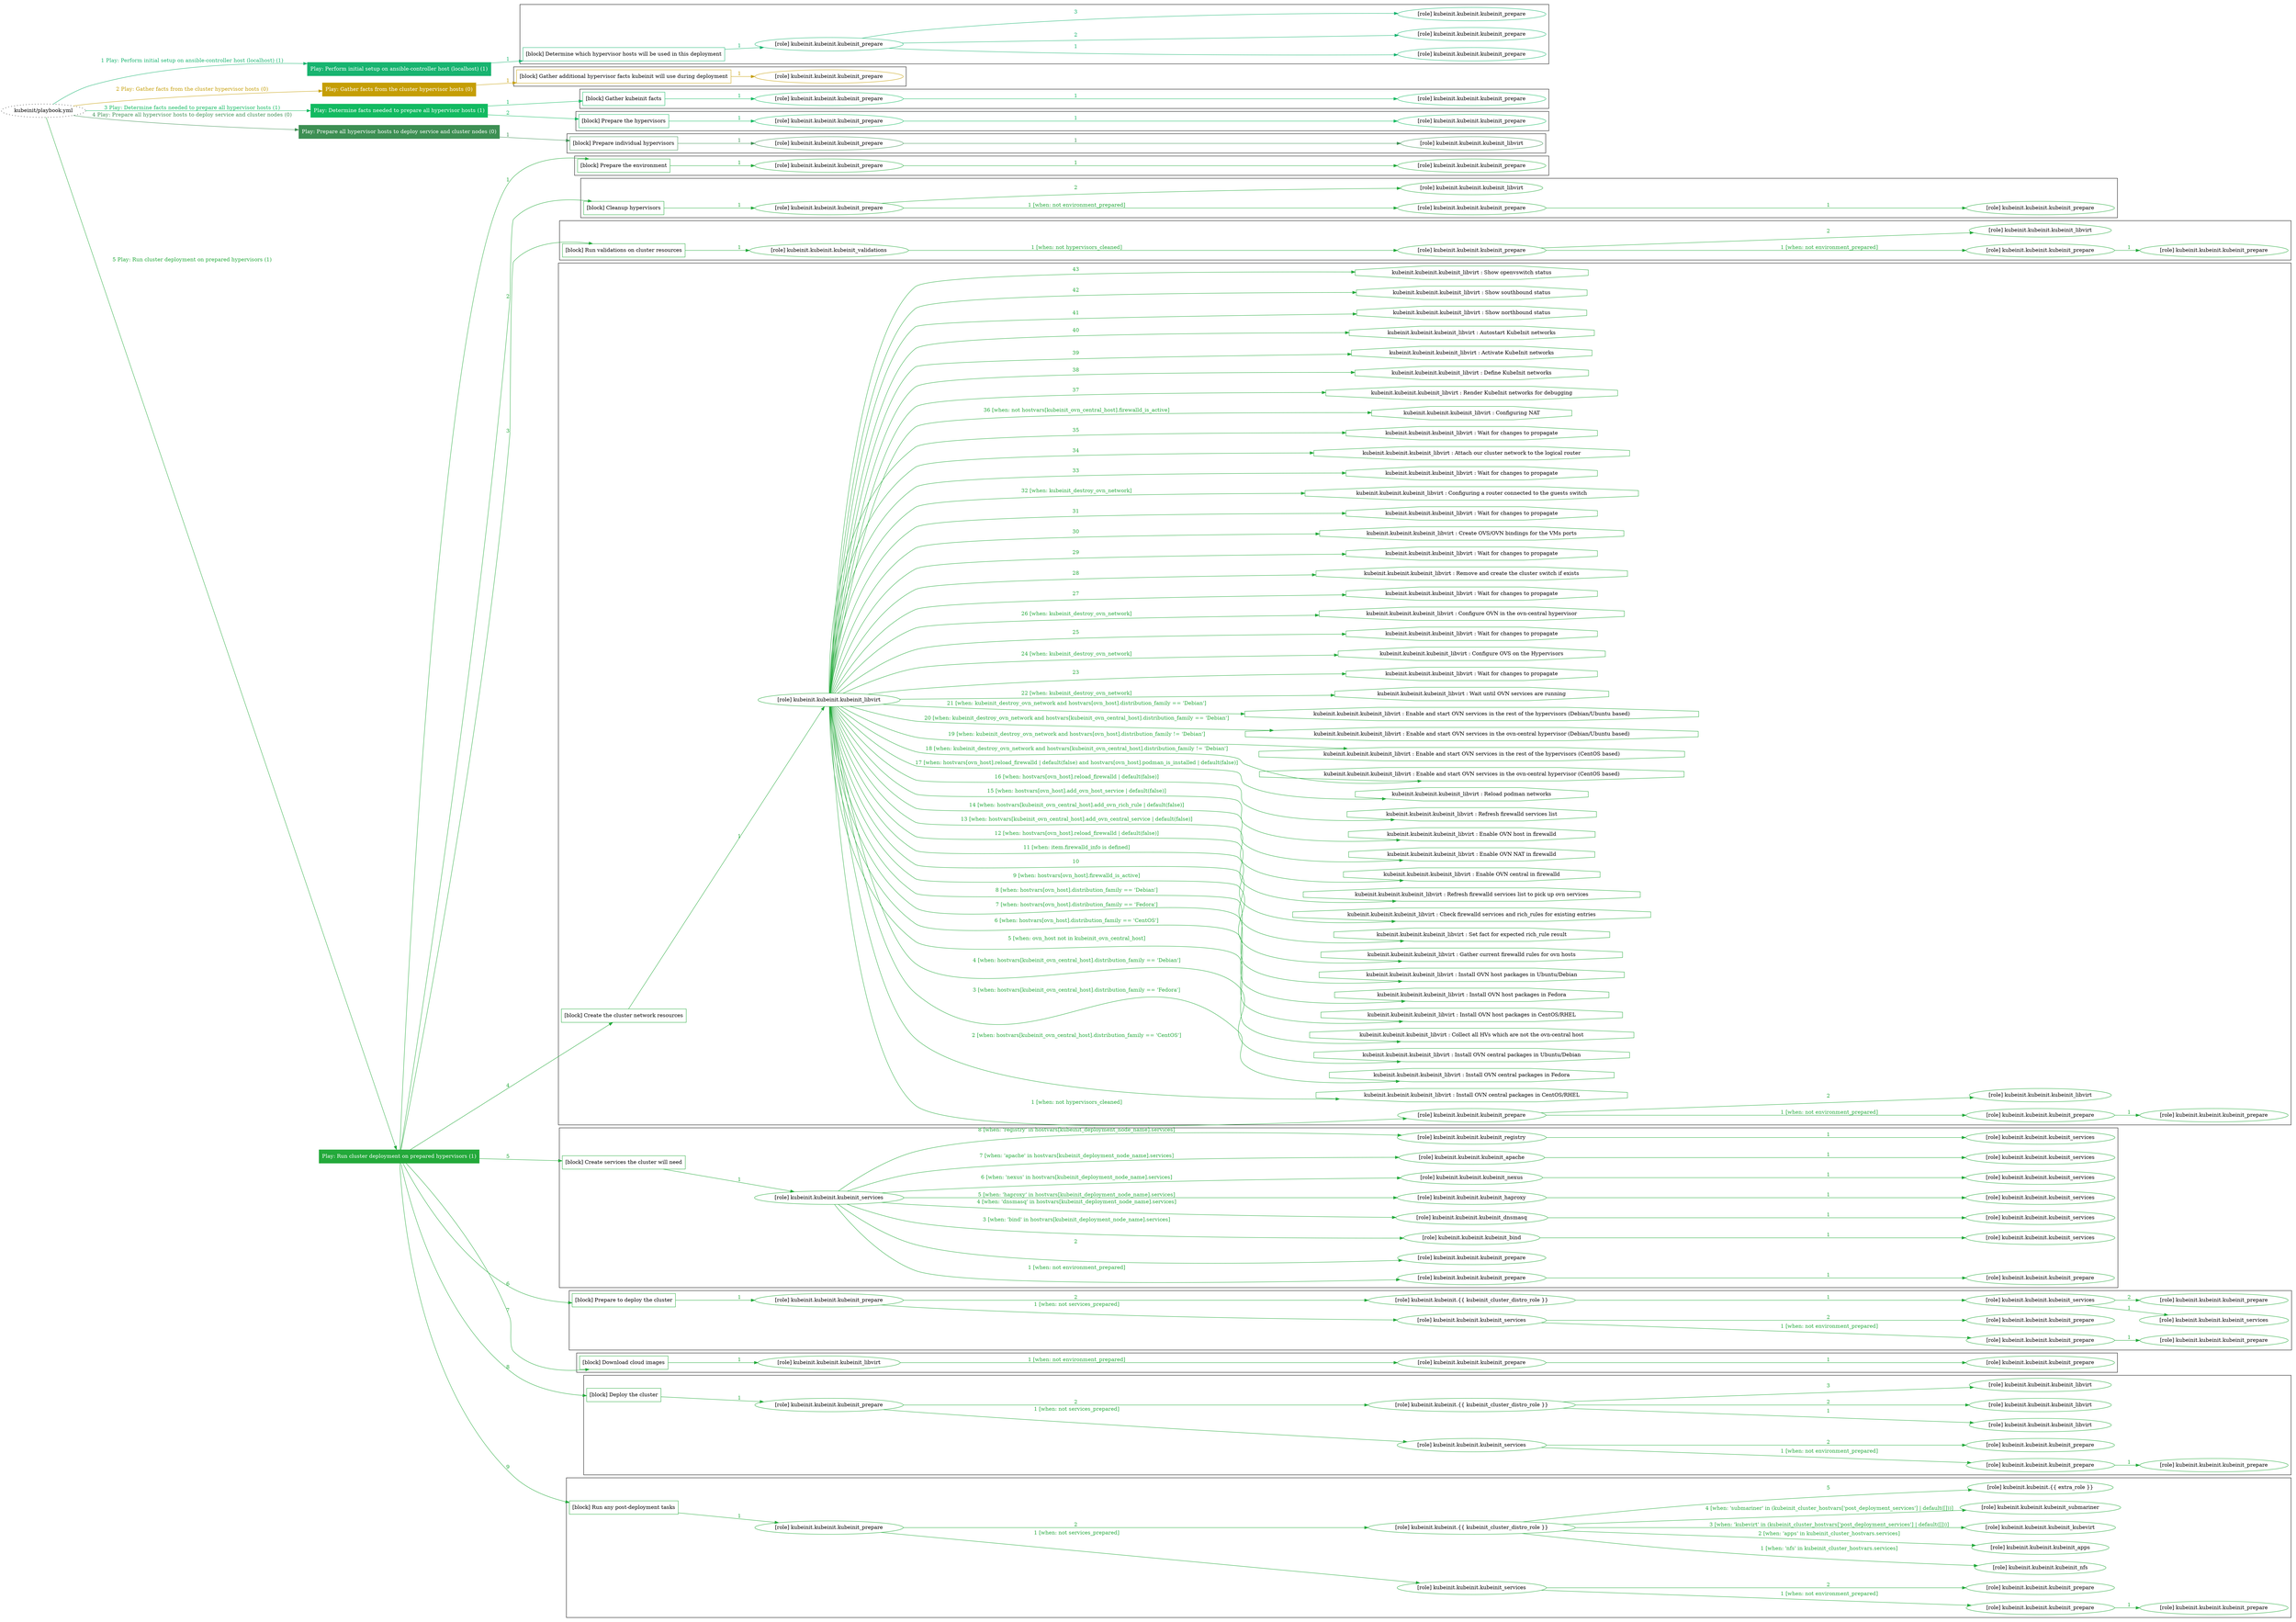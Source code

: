digraph {
	graph [concentrate=true ordering=in rankdir=LR ratio=fill]
	edge [esep=5 sep=10]
	"kubeinit/playbook.yml" [URL="/home/runner/work/kubeinit/kubeinit/kubeinit/playbook.yml" id=playbook_38a0d707 style=dotted]
	"kubeinit/playbook.yml" -> play_46c7236f [label="1 Play: Perform initial setup on ansible-controller host (localhost) (1)" color="#18b470" fontcolor="#18b470" id=edge_playbook_38a0d707_play_46c7236f labeltooltip="1 Play: Perform initial setup on ansible-controller host (localhost) (1)" tooltip="1 Play: Perform initial setup on ansible-controller host (localhost) (1)"]
	subgraph "Play: Perform initial setup on ansible-controller host (localhost) (1)" {
		play_46c7236f [label="Play: Perform initial setup on ansible-controller host (localhost) (1)" URL="/home/runner/work/kubeinit/kubeinit/kubeinit/playbook.yml" color="#18b470" fontcolor="#ffffff" id=play_46c7236f shape=box style=filled tooltip=localhost]
		play_46c7236f -> block_1d648f0c [label=1 color="#18b470" fontcolor="#18b470" id=edge_1_play_46c7236f_block_1d648f0c labeltooltip=1 tooltip=1]
		subgraph cluster_block_1d648f0c {
			block_1d648f0c [label="[block] Determine which hypervisor hosts will be used in this deployment" URL="/home/runner/work/kubeinit/kubeinit/kubeinit/playbook.yml" color="#18b470" id=block_1d648f0c labeltooltip="Determine which hypervisor hosts will be used in this deployment" shape=box tooltip="Determine which hypervisor hosts will be used in this deployment"]
			block_1d648f0c -> role_1394375a [label="1 " color="#18b470" fontcolor="#18b470" id=edge_1_block_1d648f0c_role_1394375a labeltooltip="1 " tooltip="1 "]
			subgraph "kubeinit.kubeinit.kubeinit_prepare" {
				role_1394375a [label="[role] kubeinit.kubeinit.kubeinit_prepare" URL="/home/runner/work/kubeinit/kubeinit/kubeinit/playbook.yml" color="#18b470" id=role_1394375a tooltip="kubeinit.kubeinit.kubeinit_prepare"]
				role_1394375a -> role_c1725665 [label="1 " color="#18b470" fontcolor="#18b470" id=edge_1_role_1394375a_role_c1725665 labeltooltip="1 " tooltip="1 "]
				subgraph "kubeinit.kubeinit.kubeinit_prepare" {
					role_c1725665 [label="[role] kubeinit.kubeinit.kubeinit_prepare" URL="/home/runner/.ansible/collections/ansible_collections/kubeinit/kubeinit/roles/kubeinit_prepare/tasks/build_hypervisors_group.yml" color="#18b470" id=role_c1725665 tooltip="kubeinit.kubeinit.kubeinit_prepare"]
				}
				role_1394375a -> role_59df7436 [label="2 " color="#18b470" fontcolor="#18b470" id=edge_2_role_1394375a_role_59df7436 labeltooltip="2 " tooltip="2 "]
				subgraph "kubeinit.kubeinit.kubeinit_prepare" {
					role_59df7436 [label="[role] kubeinit.kubeinit.kubeinit_prepare" URL="/home/runner/.ansible/collections/ansible_collections/kubeinit/kubeinit/roles/kubeinit_prepare/tasks/build_hypervisors_group.yml" color="#18b470" id=role_59df7436 tooltip="kubeinit.kubeinit.kubeinit_prepare"]
				}
				role_1394375a -> role_a0558d7a [label="3 " color="#18b470" fontcolor="#18b470" id=edge_3_role_1394375a_role_a0558d7a labeltooltip="3 " tooltip="3 "]
				subgraph "kubeinit.kubeinit.kubeinit_prepare" {
					role_a0558d7a [label="[role] kubeinit.kubeinit.kubeinit_prepare" URL="/home/runner/.ansible/collections/ansible_collections/kubeinit/kubeinit/roles/kubeinit_prepare/tasks/build_hypervisors_group.yml" color="#18b470" id=role_a0558d7a tooltip="kubeinit.kubeinit.kubeinit_prepare"]
				}
			}
		}
	}
	"kubeinit/playbook.yml" -> play_52b44df7 [label="2 Play: Gather facts from the cluster hypervisor hosts (0)" color="#c59e07" fontcolor="#c59e07" id=edge_playbook_38a0d707_play_52b44df7 labeltooltip="2 Play: Gather facts from the cluster hypervisor hosts (0)" tooltip="2 Play: Gather facts from the cluster hypervisor hosts (0)"]
	subgraph "Play: Gather facts from the cluster hypervisor hosts (0)" {
		play_52b44df7 [label="Play: Gather facts from the cluster hypervisor hosts (0)" URL="/home/runner/work/kubeinit/kubeinit/kubeinit/playbook.yml" color="#c59e07" fontcolor="#ffffff" id=play_52b44df7 shape=box style=filled tooltip="Play: Gather facts from the cluster hypervisor hosts (0)"]
		play_52b44df7 -> block_074042dc [label=1 color="#c59e07" fontcolor="#c59e07" id=edge_1_play_52b44df7_block_074042dc labeltooltip=1 tooltip=1]
		subgraph cluster_block_074042dc {
			block_074042dc [label="[block] Gather additional hypervisor facts kubeinit will use during deployment" URL="/home/runner/work/kubeinit/kubeinit/kubeinit/playbook.yml" color="#c59e07" id=block_074042dc labeltooltip="Gather additional hypervisor facts kubeinit will use during deployment" shape=box tooltip="Gather additional hypervisor facts kubeinit will use during deployment"]
			block_074042dc -> role_996ab972 [label="1 " color="#c59e07" fontcolor="#c59e07" id=edge_1_block_074042dc_role_996ab972 labeltooltip="1 " tooltip="1 "]
			subgraph "kubeinit.kubeinit.kubeinit_prepare" {
				role_996ab972 [label="[role] kubeinit.kubeinit.kubeinit_prepare" URL="/home/runner/work/kubeinit/kubeinit/kubeinit/playbook.yml" color="#c59e07" id=role_996ab972 tooltip="kubeinit.kubeinit.kubeinit_prepare"]
			}
		}
	}
	"kubeinit/playbook.yml" -> play_cc07074f [label="3 Play: Determine facts needed to prepare all hypervisor hosts (1)" color="#12ba61" fontcolor="#12ba61" id=edge_playbook_38a0d707_play_cc07074f labeltooltip="3 Play: Determine facts needed to prepare all hypervisor hosts (1)" tooltip="3 Play: Determine facts needed to prepare all hypervisor hosts (1)"]
	subgraph "Play: Determine facts needed to prepare all hypervisor hosts (1)" {
		play_cc07074f [label="Play: Determine facts needed to prepare all hypervisor hosts (1)" URL="/home/runner/work/kubeinit/kubeinit/kubeinit/playbook.yml" color="#12ba61" fontcolor="#ffffff" id=play_cc07074f shape=box style=filled tooltip=localhost]
		play_cc07074f -> block_9ee432f1 [label=1 color="#12ba61" fontcolor="#12ba61" id=edge_1_play_cc07074f_block_9ee432f1 labeltooltip=1 tooltip=1]
		subgraph cluster_block_9ee432f1 {
			block_9ee432f1 [label="[block] Gather kubeinit facts" URL="/home/runner/work/kubeinit/kubeinit/kubeinit/playbook.yml" color="#12ba61" id=block_9ee432f1 labeltooltip="Gather kubeinit facts" shape=box tooltip="Gather kubeinit facts"]
			block_9ee432f1 -> role_ea28f1f2 [label="1 " color="#12ba61" fontcolor="#12ba61" id=edge_1_block_9ee432f1_role_ea28f1f2 labeltooltip="1 " tooltip="1 "]
			subgraph "kubeinit.kubeinit.kubeinit_prepare" {
				role_ea28f1f2 [label="[role] kubeinit.kubeinit.kubeinit_prepare" URL="/home/runner/work/kubeinit/kubeinit/kubeinit/playbook.yml" color="#12ba61" id=role_ea28f1f2 tooltip="kubeinit.kubeinit.kubeinit_prepare"]
				role_ea28f1f2 -> role_f631d09d [label="1 " color="#12ba61" fontcolor="#12ba61" id=edge_1_role_ea28f1f2_role_f631d09d labeltooltip="1 " tooltip="1 "]
				subgraph "kubeinit.kubeinit.kubeinit_prepare" {
					role_f631d09d [label="[role] kubeinit.kubeinit.kubeinit_prepare" URL="/home/runner/.ansible/collections/ansible_collections/kubeinit/kubeinit/roles/kubeinit_prepare/tasks/gather_kubeinit_facts.yml" color="#12ba61" id=role_f631d09d tooltip="kubeinit.kubeinit.kubeinit_prepare"]
				}
			}
		}
		play_cc07074f -> block_8cd74139 [label=2 color="#12ba61" fontcolor="#12ba61" id=edge_2_play_cc07074f_block_8cd74139 labeltooltip=2 tooltip=2]
		subgraph cluster_block_8cd74139 {
			block_8cd74139 [label="[block] Prepare the hypervisors" URL="/home/runner/work/kubeinit/kubeinit/kubeinit/playbook.yml" color="#12ba61" id=block_8cd74139 labeltooltip="Prepare the hypervisors" shape=box tooltip="Prepare the hypervisors"]
			block_8cd74139 -> role_0df66f2a [label="1 " color="#12ba61" fontcolor="#12ba61" id=edge_1_block_8cd74139_role_0df66f2a labeltooltip="1 " tooltip="1 "]
			subgraph "kubeinit.kubeinit.kubeinit_prepare" {
				role_0df66f2a [label="[role] kubeinit.kubeinit.kubeinit_prepare" URL="/home/runner/work/kubeinit/kubeinit/kubeinit/playbook.yml" color="#12ba61" id=role_0df66f2a tooltip="kubeinit.kubeinit.kubeinit_prepare"]
				role_0df66f2a -> role_1ddf73ba [label="1 " color="#12ba61" fontcolor="#12ba61" id=edge_1_role_0df66f2a_role_1ddf73ba labeltooltip="1 " tooltip="1 "]
				subgraph "kubeinit.kubeinit.kubeinit_prepare" {
					role_1ddf73ba [label="[role] kubeinit.kubeinit.kubeinit_prepare" URL="/home/runner/.ansible/collections/ansible_collections/kubeinit/kubeinit/roles/kubeinit_prepare/tasks/gather_kubeinit_facts.yml" color="#12ba61" id=role_1ddf73ba tooltip="kubeinit.kubeinit.kubeinit_prepare"]
				}
			}
		}
	}
	"kubeinit/playbook.yml" -> play_c3d13b27 [label="4 Play: Prepare all hypervisor hosts to deploy service and cluster nodes (0)" color="#3d8f53" fontcolor="#3d8f53" id=edge_playbook_38a0d707_play_c3d13b27 labeltooltip="4 Play: Prepare all hypervisor hosts to deploy service and cluster nodes (0)" tooltip="4 Play: Prepare all hypervisor hosts to deploy service and cluster nodes (0)"]
	subgraph "Play: Prepare all hypervisor hosts to deploy service and cluster nodes (0)" {
		play_c3d13b27 [label="Play: Prepare all hypervisor hosts to deploy service and cluster nodes (0)" URL="/home/runner/work/kubeinit/kubeinit/kubeinit/playbook.yml" color="#3d8f53" fontcolor="#ffffff" id=play_c3d13b27 shape=box style=filled tooltip="Play: Prepare all hypervisor hosts to deploy service and cluster nodes (0)"]
		play_c3d13b27 -> block_2430acf6 [label=1 color="#3d8f53" fontcolor="#3d8f53" id=edge_1_play_c3d13b27_block_2430acf6 labeltooltip=1 tooltip=1]
		subgraph cluster_block_2430acf6 {
			block_2430acf6 [label="[block] Prepare individual hypervisors" URL="/home/runner/work/kubeinit/kubeinit/kubeinit/playbook.yml" color="#3d8f53" id=block_2430acf6 labeltooltip="Prepare individual hypervisors" shape=box tooltip="Prepare individual hypervisors"]
			block_2430acf6 -> role_7425b28d [label="1 " color="#3d8f53" fontcolor="#3d8f53" id=edge_1_block_2430acf6_role_7425b28d labeltooltip="1 " tooltip="1 "]
			subgraph "kubeinit.kubeinit.kubeinit_prepare" {
				role_7425b28d [label="[role] kubeinit.kubeinit.kubeinit_prepare" URL="/home/runner/work/kubeinit/kubeinit/kubeinit/playbook.yml" color="#3d8f53" id=role_7425b28d tooltip="kubeinit.kubeinit.kubeinit_prepare"]
				role_7425b28d -> role_63b834f7 [label="1 " color="#3d8f53" fontcolor="#3d8f53" id=edge_1_role_7425b28d_role_63b834f7 labeltooltip="1 " tooltip="1 "]
				subgraph "kubeinit.kubeinit.kubeinit_libvirt" {
					role_63b834f7 [label="[role] kubeinit.kubeinit.kubeinit_libvirt" URL="/home/runner/.ansible/collections/ansible_collections/kubeinit/kubeinit/roles/kubeinit_prepare/tasks/prepare_hypervisor.yml" color="#3d8f53" id=role_63b834f7 tooltip="kubeinit.kubeinit.kubeinit_libvirt"]
				}
			}
		}
	}
	"kubeinit/playbook.yml" -> play_00955655 [label="5 Play: Run cluster deployment on prepared hypervisors (1)" color="#23a93a" fontcolor="#23a93a" id=edge_playbook_38a0d707_play_00955655 labeltooltip="5 Play: Run cluster deployment on prepared hypervisors (1)" tooltip="5 Play: Run cluster deployment on prepared hypervisors (1)"]
	subgraph "Play: Run cluster deployment on prepared hypervisors (1)" {
		play_00955655 [label="Play: Run cluster deployment on prepared hypervisors (1)" URL="/home/runner/work/kubeinit/kubeinit/kubeinit/playbook.yml" color="#23a93a" fontcolor="#ffffff" id=play_00955655 shape=box style=filled tooltip=localhost]
		play_00955655 -> block_51d6aaef [label=1 color="#23a93a" fontcolor="#23a93a" id=edge_1_play_00955655_block_51d6aaef labeltooltip=1 tooltip=1]
		subgraph cluster_block_51d6aaef {
			block_51d6aaef [label="[block] Prepare the environment" URL="/home/runner/work/kubeinit/kubeinit/kubeinit/playbook.yml" color="#23a93a" id=block_51d6aaef labeltooltip="Prepare the environment" shape=box tooltip="Prepare the environment"]
			block_51d6aaef -> role_61dca538 [label="1 " color="#23a93a" fontcolor="#23a93a" id=edge_1_block_51d6aaef_role_61dca538 labeltooltip="1 " tooltip="1 "]
			subgraph "kubeinit.kubeinit.kubeinit_prepare" {
				role_61dca538 [label="[role] kubeinit.kubeinit.kubeinit_prepare" URL="/home/runner/work/kubeinit/kubeinit/kubeinit/playbook.yml" color="#23a93a" id=role_61dca538 tooltip="kubeinit.kubeinit.kubeinit_prepare"]
				role_61dca538 -> role_8cf84f27 [label="1 " color="#23a93a" fontcolor="#23a93a" id=edge_1_role_61dca538_role_8cf84f27 labeltooltip="1 " tooltip="1 "]
				subgraph "kubeinit.kubeinit.kubeinit_prepare" {
					role_8cf84f27 [label="[role] kubeinit.kubeinit.kubeinit_prepare" URL="/home/runner/.ansible/collections/ansible_collections/kubeinit/kubeinit/roles/kubeinit_prepare/tasks/gather_kubeinit_facts.yml" color="#23a93a" id=role_8cf84f27 tooltip="kubeinit.kubeinit.kubeinit_prepare"]
				}
			}
		}
		play_00955655 -> block_a237bd74 [label=2 color="#23a93a" fontcolor="#23a93a" id=edge_2_play_00955655_block_a237bd74 labeltooltip=2 tooltip=2]
		subgraph cluster_block_a237bd74 {
			block_a237bd74 [label="[block] Cleanup hypervisors" URL="/home/runner/work/kubeinit/kubeinit/kubeinit/playbook.yml" color="#23a93a" id=block_a237bd74 labeltooltip="Cleanup hypervisors" shape=box tooltip="Cleanup hypervisors"]
			block_a237bd74 -> role_b8782092 [label="1 " color="#23a93a" fontcolor="#23a93a" id=edge_1_block_a237bd74_role_b8782092 labeltooltip="1 " tooltip="1 "]
			subgraph "kubeinit.kubeinit.kubeinit_prepare" {
				role_b8782092 [label="[role] kubeinit.kubeinit.kubeinit_prepare" URL="/home/runner/work/kubeinit/kubeinit/kubeinit/playbook.yml" color="#23a93a" id=role_b8782092 tooltip="kubeinit.kubeinit.kubeinit_prepare"]
				role_b8782092 -> role_a2203d3e [label="1 [when: not environment_prepared]" color="#23a93a" fontcolor="#23a93a" id=edge_1_role_b8782092_role_a2203d3e labeltooltip="1 [when: not environment_prepared]" tooltip="1 [when: not environment_prepared]"]
				subgraph "kubeinit.kubeinit.kubeinit_prepare" {
					role_a2203d3e [label="[role] kubeinit.kubeinit.kubeinit_prepare" URL="/home/runner/.ansible/collections/ansible_collections/kubeinit/kubeinit/roles/kubeinit_prepare/tasks/cleanup_hypervisors.yml" color="#23a93a" id=role_a2203d3e tooltip="kubeinit.kubeinit.kubeinit_prepare"]
					role_a2203d3e -> role_f5443c43 [label="1 " color="#23a93a" fontcolor="#23a93a" id=edge_1_role_a2203d3e_role_f5443c43 labeltooltip="1 " tooltip="1 "]
					subgraph "kubeinit.kubeinit.kubeinit_prepare" {
						role_f5443c43 [label="[role] kubeinit.kubeinit.kubeinit_prepare" URL="/home/runner/.ansible/collections/ansible_collections/kubeinit/kubeinit/roles/kubeinit_prepare/tasks/gather_kubeinit_facts.yml" color="#23a93a" id=role_f5443c43 tooltip="kubeinit.kubeinit.kubeinit_prepare"]
					}
				}
				role_b8782092 -> role_0edbdf87 [label="2 " color="#23a93a" fontcolor="#23a93a" id=edge_2_role_b8782092_role_0edbdf87 labeltooltip="2 " tooltip="2 "]
				subgraph "kubeinit.kubeinit.kubeinit_libvirt" {
					role_0edbdf87 [label="[role] kubeinit.kubeinit.kubeinit_libvirt" URL="/home/runner/.ansible/collections/ansible_collections/kubeinit/kubeinit/roles/kubeinit_prepare/tasks/cleanup_hypervisors.yml" color="#23a93a" id=role_0edbdf87 tooltip="kubeinit.kubeinit.kubeinit_libvirt"]
				}
			}
		}
		play_00955655 -> block_733a50ed [label=3 color="#23a93a" fontcolor="#23a93a" id=edge_3_play_00955655_block_733a50ed labeltooltip=3 tooltip=3]
		subgraph cluster_block_733a50ed {
			block_733a50ed [label="[block] Run validations on cluster resources" URL="/home/runner/work/kubeinit/kubeinit/kubeinit/playbook.yml" color="#23a93a" id=block_733a50ed labeltooltip="Run validations on cluster resources" shape=box tooltip="Run validations on cluster resources"]
			block_733a50ed -> role_7ca1ea18 [label="1 " color="#23a93a" fontcolor="#23a93a" id=edge_1_block_733a50ed_role_7ca1ea18 labeltooltip="1 " tooltip="1 "]
			subgraph "kubeinit.kubeinit.kubeinit_validations" {
				role_7ca1ea18 [label="[role] kubeinit.kubeinit.kubeinit_validations" URL="/home/runner/work/kubeinit/kubeinit/kubeinit/playbook.yml" color="#23a93a" id=role_7ca1ea18 tooltip="kubeinit.kubeinit.kubeinit_validations"]
				role_7ca1ea18 -> role_70b85a8f [label="1 [when: not hypervisors_cleaned]" color="#23a93a" fontcolor="#23a93a" id=edge_1_role_7ca1ea18_role_70b85a8f labeltooltip="1 [when: not hypervisors_cleaned]" tooltip="1 [when: not hypervisors_cleaned]"]
				subgraph "kubeinit.kubeinit.kubeinit_prepare" {
					role_70b85a8f [label="[role] kubeinit.kubeinit.kubeinit_prepare" URL="/home/runner/.ansible/collections/ansible_collections/kubeinit/kubeinit/roles/kubeinit_validations/tasks/main.yml" color="#23a93a" id=role_70b85a8f tooltip="kubeinit.kubeinit.kubeinit_prepare"]
					role_70b85a8f -> role_1ab9cae5 [label="1 [when: not environment_prepared]" color="#23a93a" fontcolor="#23a93a" id=edge_1_role_70b85a8f_role_1ab9cae5 labeltooltip="1 [when: not environment_prepared]" tooltip="1 [when: not environment_prepared]"]
					subgraph "kubeinit.kubeinit.kubeinit_prepare" {
						role_1ab9cae5 [label="[role] kubeinit.kubeinit.kubeinit_prepare" URL="/home/runner/.ansible/collections/ansible_collections/kubeinit/kubeinit/roles/kubeinit_prepare/tasks/cleanup_hypervisors.yml" color="#23a93a" id=role_1ab9cae5 tooltip="kubeinit.kubeinit.kubeinit_prepare"]
						role_1ab9cae5 -> role_bcee84ba [label="1 " color="#23a93a" fontcolor="#23a93a" id=edge_1_role_1ab9cae5_role_bcee84ba labeltooltip="1 " tooltip="1 "]
						subgraph "kubeinit.kubeinit.kubeinit_prepare" {
							role_bcee84ba [label="[role] kubeinit.kubeinit.kubeinit_prepare" URL="/home/runner/.ansible/collections/ansible_collections/kubeinit/kubeinit/roles/kubeinit_prepare/tasks/gather_kubeinit_facts.yml" color="#23a93a" id=role_bcee84ba tooltip="kubeinit.kubeinit.kubeinit_prepare"]
						}
					}
					role_70b85a8f -> role_7a71246b [label="2 " color="#23a93a" fontcolor="#23a93a" id=edge_2_role_70b85a8f_role_7a71246b labeltooltip="2 " tooltip="2 "]
					subgraph "kubeinit.kubeinit.kubeinit_libvirt" {
						role_7a71246b [label="[role] kubeinit.kubeinit.kubeinit_libvirt" URL="/home/runner/.ansible/collections/ansible_collections/kubeinit/kubeinit/roles/kubeinit_prepare/tasks/cleanup_hypervisors.yml" color="#23a93a" id=role_7a71246b tooltip="kubeinit.kubeinit.kubeinit_libvirt"]
					}
				}
			}
		}
		play_00955655 -> block_1abc1f9c [label=4 color="#23a93a" fontcolor="#23a93a" id=edge_4_play_00955655_block_1abc1f9c labeltooltip=4 tooltip=4]
		subgraph cluster_block_1abc1f9c {
			block_1abc1f9c [label="[block] Create the cluster network resources" URL="/home/runner/work/kubeinit/kubeinit/kubeinit/playbook.yml" color="#23a93a" id=block_1abc1f9c labeltooltip="Create the cluster network resources" shape=box tooltip="Create the cluster network resources"]
			block_1abc1f9c -> role_0520be37 [label="1 " color="#23a93a" fontcolor="#23a93a" id=edge_1_block_1abc1f9c_role_0520be37 labeltooltip="1 " tooltip="1 "]
			subgraph "kubeinit.kubeinit.kubeinit_libvirt" {
				role_0520be37 [label="[role] kubeinit.kubeinit.kubeinit_libvirt" URL="/home/runner/work/kubeinit/kubeinit/kubeinit/playbook.yml" color="#23a93a" id=role_0520be37 tooltip="kubeinit.kubeinit.kubeinit_libvirt"]
				role_0520be37 -> role_921e8440 [label="1 [when: not hypervisors_cleaned]" color="#23a93a" fontcolor="#23a93a" id=edge_1_role_0520be37_role_921e8440 labeltooltip="1 [when: not hypervisors_cleaned]" tooltip="1 [when: not hypervisors_cleaned]"]
				subgraph "kubeinit.kubeinit.kubeinit_prepare" {
					role_921e8440 [label="[role] kubeinit.kubeinit.kubeinit_prepare" URL="/home/runner/.ansible/collections/ansible_collections/kubeinit/kubeinit/roles/kubeinit_libvirt/tasks/create_network.yml" color="#23a93a" id=role_921e8440 tooltip="kubeinit.kubeinit.kubeinit_prepare"]
					role_921e8440 -> role_61c5f5af [label="1 [when: not environment_prepared]" color="#23a93a" fontcolor="#23a93a" id=edge_1_role_921e8440_role_61c5f5af labeltooltip="1 [when: not environment_prepared]" tooltip="1 [when: not environment_prepared]"]
					subgraph "kubeinit.kubeinit.kubeinit_prepare" {
						role_61c5f5af [label="[role] kubeinit.kubeinit.kubeinit_prepare" URL="/home/runner/.ansible/collections/ansible_collections/kubeinit/kubeinit/roles/kubeinit_prepare/tasks/cleanup_hypervisors.yml" color="#23a93a" id=role_61c5f5af tooltip="kubeinit.kubeinit.kubeinit_prepare"]
						role_61c5f5af -> role_7f893819 [label="1 " color="#23a93a" fontcolor="#23a93a" id=edge_1_role_61c5f5af_role_7f893819 labeltooltip="1 " tooltip="1 "]
						subgraph "kubeinit.kubeinit.kubeinit_prepare" {
							role_7f893819 [label="[role] kubeinit.kubeinit.kubeinit_prepare" URL="/home/runner/.ansible/collections/ansible_collections/kubeinit/kubeinit/roles/kubeinit_prepare/tasks/gather_kubeinit_facts.yml" color="#23a93a" id=role_7f893819 tooltip="kubeinit.kubeinit.kubeinit_prepare"]
						}
					}
					role_921e8440 -> role_ecdf88ff [label="2 " color="#23a93a" fontcolor="#23a93a" id=edge_2_role_921e8440_role_ecdf88ff labeltooltip="2 " tooltip="2 "]
					subgraph "kubeinit.kubeinit.kubeinit_libvirt" {
						role_ecdf88ff [label="[role] kubeinit.kubeinit.kubeinit_libvirt" URL="/home/runner/.ansible/collections/ansible_collections/kubeinit/kubeinit/roles/kubeinit_prepare/tasks/cleanup_hypervisors.yml" color="#23a93a" id=role_ecdf88ff tooltip="kubeinit.kubeinit.kubeinit_libvirt"]
					}
				}
				task_4d35f9d8 [label="kubeinit.kubeinit.kubeinit_libvirt : Install OVN central packages in CentOS/RHEL" URL="/home/runner/.ansible/collections/ansible_collections/kubeinit/kubeinit/roles/kubeinit_libvirt/tasks/create_network.yml" color="#23a93a" id=task_4d35f9d8 shape=octagon tooltip="kubeinit.kubeinit.kubeinit_libvirt : Install OVN central packages in CentOS/RHEL"]
				role_0520be37 -> task_4d35f9d8 [label="2 [when: hostvars[kubeinit_ovn_central_host].distribution_family == 'CentOS']" color="#23a93a" fontcolor="#23a93a" id=edge_2_role_0520be37_task_4d35f9d8 labeltooltip="2 [when: hostvars[kubeinit_ovn_central_host].distribution_family == 'CentOS']" tooltip="2 [when: hostvars[kubeinit_ovn_central_host].distribution_family == 'CentOS']"]
				task_57dbf524 [label="kubeinit.kubeinit.kubeinit_libvirt : Install OVN central packages in Fedora" URL="/home/runner/.ansible/collections/ansible_collections/kubeinit/kubeinit/roles/kubeinit_libvirt/tasks/create_network.yml" color="#23a93a" id=task_57dbf524 shape=octagon tooltip="kubeinit.kubeinit.kubeinit_libvirt : Install OVN central packages in Fedora"]
				role_0520be37 -> task_57dbf524 [label="3 [when: hostvars[kubeinit_ovn_central_host].distribution_family == 'Fedora']" color="#23a93a" fontcolor="#23a93a" id=edge_3_role_0520be37_task_57dbf524 labeltooltip="3 [when: hostvars[kubeinit_ovn_central_host].distribution_family == 'Fedora']" tooltip="3 [when: hostvars[kubeinit_ovn_central_host].distribution_family == 'Fedora']"]
				task_7a640e3f [label="kubeinit.kubeinit.kubeinit_libvirt : Install OVN central packages in Ubuntu/Debian" URL="/home/runner/.ansible/collections/ansible_collections/kubeinit/kubeinit/roles/kubeinit_libvirt/tasks/create_network.yml" color="#23a93a" id=task_7a640e3f shape=octagon tooltip="kubeinit.kubeinit.kubeinit_libvirt : Install OVN central packages in Ubuntu/Debian"]
				role_0520be37 -> task_7a640e3f [label="4 [when: hostvars[kubeinit_ovn_central_host].distribution_family == 'Debian']" color="#23a93a" fontcolor="#23a93a" id=edge_4_role_0520be37_task_7a640e3f labeltooltip="4 [when: hostvars[kubeinit_ovn_central_host].distribution_family == 'Debian']" tooltip="4 [when: hostvars[kubeinit_ovn_central_host].distribution_family == 'Debian']"]
				task_ee0ab8c5 [label="kubeinit.kubeinit.kubeinit_libvirt : Collect all HVs which are not the ovn-central host" URL="/home/runner/.ansible/collections/ansible_collections/kubeinit/kubeinit/roles/kubeinit_libvirt/tasks/create_network.yml" color="#23a93a" id=task_ee0ab8c5 shape=octagon tooltip="kubeinit.kubeinit.kubeinit_libvirt : Collect all HVs which are not the ovn-central host"]
				role_0520be37 -> task_ee0ab8c5 [label="5 [when: ovn_host not in kubeinit_ovn_central_host]" color="#23a93a" fontcolor="#23a93a" id=edge_5_role_0520be37_task_ee0ab8c5 labeltooltip="5 [when: ovn_host not in kubeinit_ovn_central_host]" tooltip="5 [when: ovn_host not in kubeinit_ovn_central_host]"]
				task_33000cd8 [label="kubeinit.kubeinit.kubeinit_libvirt : Install OVN host packages in CentOS/RHEL" URL="/home/runner/.ansible/collections/ansible_collections/kubeinit/kubeinit/roles/kubeinit_libvirt/tasks/create_network.yml" color="#23a93a" id=task_33000cd8 shape=octagon tooltip="kubeinit.kubeinit.kubeinit_libvirt : Install OVN host packages in CentOS/RHEL"]
				role_0520be37 -> task_33000cd8 [label="6 [when: hostvars[ovn_host].distribution_family == 'CentOS']" color="#23a93a" fontcolor="#23a93a" id=edge_6_role_0520be37_task_33000cd8 labeltooltip="6 [when: hostvars[ovn_host].distribution_family == 'CentOS']" tooltip="6 [when: hostvars[ovn_host].distribution_family == 'CentOS']"]
				task_ffccd60d [label="kubeinit.kubeinit.kubeinit_libvirt : Install OVN host packages in Fedora" URL="/home/runner/.ansible/collections/ansible_collections/kubeinit/kubeinit/roles/kubeinit_libvirt/tasks/create_network.yml" color="#23a93a" id=task_ffccd60d shape=octagon tooltip="kubeinit.kubeinit.kubeinit_libvirt : Install OVN host packages in Fedora"]
				role_0520be37 -> task_ffccd60d [label="7 [when: hostvars[ovn_host].distribution_family == 'Fedora']" color="#23a93a" fontcolor="#23a93a" id=edge_7_role_0520be37_task_ffccd60d labeltooltip="7 [when: hostvars[ovn_host].distribution_family == 'Fedora']" tooltip="7 [when: hostvars[ovn_host].distribution_family == 'Fedora']"]
				task_a59a1ba0 [label="kubeinit.kubeinit.kubeinit_libvirt : Install OVN host packages in Ubuntu/Debian" URL="/home/runner/.ansible/collections/ansible_collections/kubeinit/kubeinit/roles/kubeinit_libvirt/tasks/create_network.yml" color="#23a93a" id=task_a59a1ba0 shape=octagon tooltip="kubeinit.kubeinit.kubeinit_libvirt : Install OVN host packages in Ubuntu/Debian"]
				role_0520be37 -> task_a59a1ba0 [label="8 [when: hostvars[ovn_host].distribution_family == 'Debian']" color="#23a93a" fontcolor="#23a93a" id=edge_8_role_0520be37_task_a59a1ba0 labeltooltip="8 [when: hostvars[ovn_host].distribution_family == 'Debian']" tooltip="8 [when: hostvars[ovn_host].distribution_family == 'Debian']"]
				task_c1228d1f [label="kubeinit.kubeinit.kubeinit_libvirt : Gather current firewalld rules for ovn hosts" URL="/home/runner/.ansible/collections/ansible_collections/kubeinit/kubeinit/roles/kubeinit_libvirt/tasks/create_network.yml" color="#23a93a" id=task_c1228d1f shape=octagon tooltip="kubeinit.kubeinit.kubeinit_libvirt : Gather current firewalld rules for ovn hosts"]
				role_0520be37 -> task_c1228d1f [label="9 [when: hostvars[ovn_host].firewalld_is_active]" color="#23a93a" fontcolor="#23a93a" id=edge_9_role_0520be37_task_c1228d1f labeltooltip="9 [when: hostvars[ovn_host].firewalld_is_active]" tooltip="9 [when: hostvars[ovn_host].firewalld_is_active]"]
				task_4b8dd5ca [label="kubeinit.kubeinit.kubeinit_libvirt : Set fact for expected rich_rule result" URL="/home/runner/.ansible/collections/ansible_collections/kubeinit/kubeinit/roles/kubeinit_libvirt/tasks/create_network.yml" color="#23a93a" id=task_4b8dd5ca shape=octagon tooltip="kubeinit.kubeinit.kubeinit_libvirt : Set fact for expected rich_rule result"]
				role_0520be37 -> task_4b8dd5ca [label="10 " color="#23a93a" fontcolor="#23a93a" id=edge_10_role_0520be37_task_4b8dd5ca labeltooltip="10 " tooltip="10 "]
				task_f5501365 [label="kubeinit.kubeinit.kubeinit_libvirt : Check firewalld services and rich_rules for existing entries" URL="/home/runner/.ansible/collections/ansible_collections/kubeinit/kubeinit/roles/kubeinit_libvirt/tasks/create_network.yml" color="#23a93a" id=task_f5501365 shape=octagon tooltip="kubeinit.kubeinit.kubeinit_libvirt : Check firewalld services and rich_rules for existing entries"]
				role_0520be37 -> task_f5501365 [label="11 [when: item.firewalld_info is defined]" color="#23a93a" fontcolor="#23a93a" id=edge_11_role_0520be37_task_f5501365 labeltooltip="11 [when: item.firewalld_info is defined]" tooltip="11 [when: item.firewalld_info is defined]"]
				task_a4fb38bb [label="kubeinit.kubeinit.kubeinit_libvirt : Refresh firewalld services list to pick up ovn services" URL="/home/runner/.ansible/collections/ansible_collections/kubeinit/kubeinit/roles/kubeinit_libvirt/tasks/create_network.yml" color="#23a93a" id=task_a4fb38bb shape=octagon tooltip="kubeinit.kubeinit.kubeinit_libvirt : Refresh firewalld services list to pick up ovn services"]
				role_0520be37 -> task_a4fb38bb [label="12 [when: hostvars[ovn_host].reload_firewalld | default(false)]" color="#23a93a" fontcolor="#23a93a" id=edge_12_role_0520be37_task_a4fb38bb labeltooltip="12 [when: hostvars[ovn_host].reload_firewalld | default(false)]" tooltip="12 [when: hostvars[ovn_host].reload_firewalld | default(false)]"]
				task_efec331a [label="kubeinit.kubeinit.kubeinit_libvirt : Enable OVN central in firewalld" URL="/home/runner/.ansible/collections/ansible_collections/kubeinit/kubeinit/roles/kubeinit_libvirt/tasks/create_network.yml" color="#23a93a" id=task_efec331a shape=octagon tooltip="kubeinit.kubeinit.kubeinit_libvirt : Enable OVN central in firewalld"]
				role_0520be37 -> task_efec331a [label="13 [when: hostvars[kubeinit_ovn_central_host].add_ovn_central_service | default(false)]" color="#23a93a" fontcolor="#23a93a" id=edge_13_role_0520be37_task_efec331a labeltooltip="13 [when: hostvars[kubeinit_ovn_central_host].add_ovn_central_service | default(false)]" tooltip="13 [when: hostvars[kubeinit_ovn_central_host].add_ovn_central_service | default(false)]"]
				task_476375ec [label="kubeinit.kubeinit.kubeinit_libvirt : Enable OVN NAT in firewalld" URL="/home/runner/.ansible/collections/ansible_collections/kubeinit/kubeinit/roles/kubeinit_libvirt/tasks/create_network.yml" color="#23a93a" id=task_476375ec shape=octagon tooltip="kubeinit.kubeinit.kubeinit_libvirt : Enable OVN NAT in firewalld"]
				role_0520be37 -> task_476375ec [label="14 [when: hostvars[kubeinit_ovn_central_host].add_ovn_rich_rule | default(false)]" color="#23a93a" fontcolor="#23a93a" id=edge_14_role_0520be37_task_476375ec labeltooltip="14 [when: hostvars[kubeinit_ovn_central_host].add_ovn_rich_rule | default(false)]" tooltip="14 [when: hostvars[kubeinit_ovn_central_host].add_ovn_rich_rule | default(false)]"]
				task_66b04aec [label="kubeinit.kubeinit.kubeinit_libvirt : Enable OVN host in firewalld" URL="/home/runner/.ansible/collections/ansible_collections/kubeinit/kubeinit/roles/kubeinit_libvirt/tasks/create_network.yml" color="#23a93a" id=task_66b04aec shape=octagon tooltip="kubeinit.kubeinit.kubeinit_libvirt : Enable OVN host in firewalld"]
				role_0520be37 -> task_66b04aec [label="15 [when: hostvars[ovn_host].add_ovn_host_service | default(false)]" color="#23a93a" fontcolor="#23a93a" id=edge_15_role_0520be37_task_66b04aec labeltooltip="15 [when: hostvars[ovn_host].add_ovn_host_service | default(false)]" tooltip="15 [when: hostvars[ovn_host].add_ovn_host_service | default(false)]"]
				task_1acc7af5 [label="kubeinit.kubeinit.kubeinit_libvirt : Refresh firewalld services list" URL="/home/runner/.ansible/collections/ansible_collections/kubeinit/kubeinit/roles/kubeinit_libvirt/tasks/create_network.yml" color="#23a93a" id=task_1acc7af5 shape=octagon tooltip="kubeinit.kubeinit.kubeinit_libvirt : Refresh firewalld services list"]
				role_0520be37 -> task_1acc7af5 [label="16 [when: hostvars[ovn_host].reload_firewalld | default(false)]" color="#23a93a" fontcolor="#23a93a" id=edge_16_role_0520be37_task_1acc7af5 labeltooltip="16 [when: hostvars[ovn_host].reload_firewalld | default(false)]" tooltip="16 [when: hostvars[ovn_host].reload_firewalld | default(false)]"]
				task_26d44da4 [label="kubeinit.kubeinit.kubeinit_libvirt : Reload podman networks" URL="/home/runner/.ansible/collections/ansible_collections/kubeinit/kubeinit/roles/kubeinit_libvirt/tasks/create_network.yml" color="#23a93a" id=task_26d44da4 shape=octagon tooltip="kubeinit.kubeinit.kubeinit_libvirt : Reload podman networks"]
				role_0520be37 -> task_26d44da4 [label="17 [when: hostvars[ovn_host].reload_firewalld | default(false) and hostvars[ovn_host].podman_is_installed | default(false)]" color="#23a93a" fontcolor="#23a93a" id=edge_17_role_0520be37_task_26d44da4 labeltooltip="17 [when: hostvars[ovn_host].reload_firewalld | default(false) and hostvars[ovn_host].podman_is_installed | default(false)]" tooltip="17 [when: hostvars[ovn_host].reload_firewalld | default(false) and hostvars[ovn_host].podman_is_installed | default(false)]"]
				task_b61ea04e [label="kubeinit.kubeinit.kubeinit_libvirt : Enable and start OVN services in the ovn-central hypervisor (CentOS based)" URL="/home/runner/.ansible/collections/ansible_collections/kubeinit/kubeinit/roles/kubeinit_libvirt/tasks/create_network.yml" color="#23a93a" id=task_b61ea04e shape=octagon tooltip="kubeinit.kubeinit.kubeinit_libvirt : Enable and start OVN services in the ovn-central hypervisor (CentOS based)"]
				role_0520be37 -> task_b61ea04e [label="18 [when: kubeinit_destroy_ovn_network and hostvars[kubeinit_ovn_central_host].distribution_family != 'Debian']" color="#23a93a" fontcolor="#23a93a" id=edge_18_role_0520be37_task_b61ea04e labeltooltip="18 [when: kubeinit_destroy_ovn_network and hostvars[kubeinit_ovn_central_host].distribution_family != 'Debian']" tooltip="18 [when: kubeinit_destroy_ovn_network and hostvars[kubeinit_ovn_central_host].distribution_family != 'Debian']"]
				task_841fc794 [label="kubeinit.kubeinit.kubeinit_libvirt : Enable and start OVN services in the rest of the hypervisors (CentOS based)" URL="/home/runner/.ansible/collections/ansible_collections/kubeinit/kubeinit/roles/kubeinit_libvirt/tasks/create_network.yml" color="#23a93a" id=task_841fc794 shape=octagon tooltip="kubeinit.kubeinit.kubeinit_libvirt : Enable and start OVN services in the rest of the hypervisors (CentOS based)"]
				role_0520be37 -> task_841fc794 [label="19 [when: kubeinit_destroy_ovn_network and hostvars[ovn_host].distribution_family != 'Debian']" color="#23a93a" fontcolor="#23a93a" id=edge_19_role_0520be37_task_841fc794 labeltooltip="19 [when: kubeinit_destroy_ovn_network and hostvars[ovn_host].distribution_family != 'Debian']" tooltip="19 [when: kubeinit_destroy_ovn_network and hostvars[ovn_host].distribution_family != 'Debian']"]
				task_31972418 [label="kubeinit.kubeinit.kubeinit_libvirt : Enable and start OVN services in the ovn-central hypervisor (Debian/Ubuntu based)" URL="/home/runner/.ansible/collections/ansible_collections/kubeinit/kubeinit/roles/kubeinit_libvirt/tasks/create_network.yml" color="#23a93a" id=task_31972418 shape=octagon tooltip="kubeinit.kubeinit.kubeinit_libvirt : Enable and start OVN services in the ovn-central hypervisor (Debian/Ubuntu based)"]
				role_0520be37 -> task_31972418 [label="20 [when: kubeinit_destroy_ovn_network and hostvars[kubeinit_ovn_central_host].distribution_family == 'Debian']" color="#23a93a" fontcolor="#23a93a" id=edge_20_role_0520be37_task_31972418 labeltooltip="20 [when: kubeinit_destroy_ovn_network and hostvars[kubeinit_ovn_central_host].distribution_family == 'Debian']" tooltip="20 [when: kubeinit_destroy_ovn_network and hostvars[kubeinit_ovn_central_host].distribution_family == 'Debian']"]
				task_ae2496d2 [label="kubeinit.kubeinit.kubeinit_libvirt : Enable and start OVN services in the rest of the hypervisors (Debian/Ubuntu based)" URL="/home/runner/.ansible/collections/ansible_collections/kubeinit/kubeinit/roles/kubeinit_libvirt/tasks/create_network.yml" color="#23a93a" id=task_ae2496d2 shape=octagon tooltip="kubeinit.kubeinit.kubeinit_libvirt : Enable and start OVN services in the rest of the hypervisors (Debian/Ubuntu based)"]
				role_0520be37 -> task_ae2496d2 [label="21 [when: kubeinit_destroy_ovn_network and hostvars[ovn_host].distribution_family == 'Debian']" color="#23a93a" fontcolor="#23a93a" id=edge_21_role_0520be37_task_ae2496d2 labeltooltip="21 [when: kubeinit_destroy_ovn_network and hostvars[ovn_host].distribution_family == 'Debian']" tooltip="21 [when: kubeinit_destroy_ovn_network and hostvars[ovn_host].distribution_family == 'Debian']"]
				task_10a708e9 [label="kubeinit.kubeinit.kubeinit_libvirt : Wait until OVN services are running" URL="/home/runner/.ansible/collections/ansible_collections/kubeinit/kubeinit/roles/kubeinit_libvirt/tasks/create_network.yml" color="#23a93a" id=task_10a708e9 shape=octagon tooltip="kubeinit.kubeinit.kubeinit_libvirt : Wait until OVN services are running"]
				role_0520be37 -> task_10a708e9 [label="22 [when: kubeinit_destroy_ovn_network]" color="#23a93a" fontcolor="#23a93a" id=edge_22_role_0520be37_task_10a708e9 labeltooltip="22 [when: kubeinit_destroy_ovn_network]" tooltip="22 [when: kubeinit_destroy_ovn_network]"]
				task_fa3b8193 [label="kubeinit.kubeinit.kubeinit_libvirt : Wait for changes to propagate" URL="/home/runner/.ansible/collections/ansible_collections/kubeinit/kubeinit/roles/kubeinit_libvirt/tasks/create_network.yml" color="#23a93a" id=task_fa3b8193 shape=octagon tooltip="kubeinit.kubeinit.kubeinit_libvirt : Wait for changes to propagate"]
				role_0520be37 -> task_fa3b8193 [label="23 " color="#23a93a" fontcolor="#23a93a" id=edge_23_role_0520be37_task_fa3b8193 labeltooltip="23 " tooltip="23 "]
				task_3282295e [label="kubeinit.kubeinit.kubeinit_libvirt : Configure OVS on the Hypervisors" URL="/home/runner/.ansible/collections/ansible_collections/kubeinit/kubeinit/roles/kubeinit_libvirt/tasks/create_network.yml" color="#23a93a" id=task_3282295e shape=octagon tooltip="kubeinit.kubeinit.kubeinit_libvirt : Configure OVS on the Hypervisors"]
				role_0520be37 -> task_3282295e [label="24 [when: kubeinit_destroy_ovn_network]" color="#23a93a" fontcolor="#23a93a" id=edge_24_role_0520be37_task_3282295e labeltooltip="24 [when: kubeinit_destroy_ovn_network]" tooltip="24 [when: kubeinit_destroy_ovn_network]"]
				task_ae2f856c [label="kubeinit.kubeinit.kubeinit_libvirt : Wait for changes to propagate" URL="/home/runner/.ansible/collections/ansible_collections/kubeinit/kubeinit/roles/kubeinit_libvirt/tasks/create_network.yml" color="#23a93a" id=task_ae2f856c shape=octagon tooltip="kubeinit.kubeinit.kubeinit_libvirt : Wait for changes to propagate"]
				role_0520be37 -> task_ae2f856c [label="25 " color="#23a93a" fontcolor="#23a93a" id=edge_25_role_0520be37_task_ae2f856c labeltooltip="25 " tooltip="25 "]
				task_a724df55 [label="kubeinit.kubeinit.kubeinit_libvirt : Configure OVN in the ovn-central hypervisor" URL="/home/runner/.ansible/collections/ansible_collections/kubeinit/kubeinit/roles/kubeinit_libvirt/tasks/create_network.yml" color="#23a93a" id=task_a724df55 shape=octagon tooltip="kubeinit.kubeinit.kubeinit_libvirt : Configure OVN in the ovn-central hypervisor"]
				role_0520be37 -> task_a724df55 [label="26 [when: kubeinit_destroy_ovn_network]" color="#23a93a" fontcolor="#23a93a" id=edge_26_role_0520be37_task_a724df55 labeltooltip="26 [when: kubeinit_destroy_ovn_network]" tooltip="26 [when: kubeinit_destroy_ovn_network]"]
				task_b731a342 [label="kubeinit.kubeinit.kubeinit_libvirt : Wait for changes to propagate" URL="/home/runner/.ansible/collections/ansible_collections/kubeinit/kubeinit/roles/kubeinit_libvirt/tasks/create_network.yml" color="#23a93a" id=task_b731a342 shape=octagon tooltip="kubeinit.kubeinit.kubeinit_libvirt : Wait for changes to propagate"]
				role_0520be37 -> task_b731a342 [label="27 " color="#23a93a" fontcolor="#23a93a" id=edge_27_role_0520be37_task_b731a342 labeltooltip="27 " tooltip="27 "]
				task_7aa39d33 [label="kubeinit.kubeinit.kubeinit_libvirt : Remove and create the cluster switch if exists" URL="/home/runner/.ansible/collections/ansible_collections/kubeinit/kubeinit/roles/kubeinit_libvirt/tasks/create_network.yml" color="#23a93a" id=task_7aa39d33 shape=octagon tooltip="kubeinit.kubeinit.kubeinit_libvirt : Remove and create the cluster switch if exists"]
				role_0520be37 -> task_7aa39d33 [label="28 " color="#23a93a" fontcolor="#23a93a" id=edge_28_role_0520be37_task_7aa39d33 labeltooltip="28 " tooltip="28 "]
				task_3bdd4a67 [label="kubeinit.kubeinit.kubeinit_libvirt : Wait for changes to propagate" URL="/home/runner/.ansible/collections/ansible_collections/kubeinit/kubeinit/roles/kubeinit_libvirt/tasks/create_network.yml" color="#23a93a" id=task_3bdd4a67 shape=octagon tooltip="kubeinit.kubeinit.kubeinit_libvirt : Wait for changes to propagate"]
				role_0520be37 -> task_3bdd4a67 [label="29 " color="#23a93a" fontcolor="#23a93a" id=edge_29_role_0520be37_task_3bdd4a67 labeltooltip="29 " tooltip="29 "]
				task_d51a73d7 [label="kubeinit.kubeinit.kubeinit_libvirt : Create OVS/OVN bindings for the VMs ports" URL="/home/runner/.ansible/collections/ansible_collections/kubeinit/kubeinit/roles/kubeinit_libvirt/tasks/create_network.yml" color="#23a93a" id=task_d51a73d7 shape=octagon tooltip="kubeinit.kubeinit.kubeinit_libvirt : Create OVS/OVN bindings for the VMs ports"]
				role_0520be37 -> task_d51a73d7 [label="30 " color="#23a93a" fontcolor="#23a93a" id=edge_30_role_0520be37_task_d51a73d7 labeltooltip="30 " tooltip="30 "]
				task_778177bd [label="kubeinit.kubeinit.kubeinit_libvirt : Wait for changes to propagate" URL="/home/runner/.ansible/collections/ansible_collections/kubeinit/kubeinit/roles/kubeinit_libvirt/tasks/create_network.yml" color="#23a93a" id=task_778177bd shape=octagon tooltip="kubeinit.kubeinit.kubeinit_libvirt : Wait for changes to propagate"]
				role_0520be37 -> task_778177bd [label="31 " color="#23a93a" fontcolor="#23a93a" id=edge_31_role_0520be37_task_778177bd labeltooltip="31 " tooltip="31 "]
				task_80c25f75 [label="kubeinit.kubeinit.kubeinit_libvirt : Configuring a router connected to the guests switch" URL="/home/runner/.ansible/collections/ansible_collections/kubeinit/kubeinit/roles/kubeinit_libvirt/tasks/create_network.yml" color="#23a93a" id=task_80c25f75 shape=octagon tooltip="kubeinit.kubeinit.kubeinit_libvirt : Configuring a router connected to the guests switch"]
				role_0520be37 -> task_80c25f75 [label="32 [when: kubeinit_destroy_ovn_network]" color="#23a93a" fontcolor="#23a93a" id=edge_32_role_0520be37_task_80c25f75 labeltooltip="32 [when: kubeinit_destroy_ovn_network]" tooltip="32 [when: kubeinit_destroy_ovn_network]"]
				task_dd72bbb0 [label="kubeinit.kubeinit.kubeinit_libvirt : Wait for changes to propagate" URL="/home/runner/.ansible/collections/ansible_collections/kubeinit/kubeinit/roles/kubeinit_libvirt/tasks/create_network.yml" color="#23a93a" id=task_dd72bbb0 shape=octagon tooltip="kubeinit.kubeinit.kubeinit_libvirt : Wait for changes to propagate"]
				role_0520be37 -> task_dd72bbb0 [label="33 " color="#23a93a" fontcolor="#23a93a" id=edge_33_role_0520be37_task_dd72bbb0 labeltooltip="33 " tooltip="33 "]
				task_50b35bd0 [label="kubeinit.kubeinit.kubeinit_libvirt : Attach our cluster network to the logical router" URL="/home/runner/.ansible/collections/ansible_collections/kubeinit/kubeinit/roles/kubeinit_libvirt/tasks/create_network.yml" color="#23a93a" id=task_50b35bd0 shape=octagon tooltip="kubeinit.kubeinit.kubeinit_libvirt : Attach our cluster network to the logical router"]
				role_0520be37 -> task_50b35bd0 [label="34 " color="#23a93a" fontcolor="#23a93a" id=edge_34_role_0520be37_task_50b35bd0 labeltooltip="34 " tooltip="34 "]
				task_9ed221ec [label="kubeinit.kubeinit.kubeinit_libvirt : Wait for changes to propagate" URL="/home/runner/.ansible/collections/ansible_collections/kubeinit/kubeinit/roles/kubeinit_libvirt/tasks/create_network.yml" color="#23a93a" id=task_9ed221ec shape=octagon tooltip="kubeinit.kubeinit.kubeinit_libvirt : Wait for changes to propagate"]
				role_0520be37 -> task_9ed221ec [label="35 " color="#23a93a" fontcolor="#23a93a" id=edge_35_role_0520be37_task_9ed221ec labeltooltip="35 " tooltip="35 "]
				task_e431f201 [label="kubeinit.kubeinit.kubeinit_libvirt : Configuring NAT" URL="/home/runner/.ansible/collections/ansible_collections/kubeinit/kubeinit/roles/kubeinit_libvirt/tasks/create_network.yml" color="#23a93a" id=task_e431f201 shape=octagon tooltip="kubeinit.kubeinit.kubeinit_libvirt : Configuring NAT"]
				role_0520be37 -> task_e431f201 [label="36 [when: not hostvars[kubeinit_ovn_central_host].firewalld_is_active]" color="#23a93a" fontcolor="#23a93a" id=edge_36_role_0520be37_task_e431f201 labeltooltip="36 [when: not hostvars[kubeinit_ovn_central_host].firewalld_is_active]" tooltip="36 [when: not hostvars[kubeinit_ovn_central_host].firewalld_is_active]"]
				task_b674862e [label="kubeinit.kubeinit.kubeinit_libvirt : Render KubeInit networks for debugging" URL="/home/runner/.ansible/collections/ansible_collections/kubeinit/kubeinit/roles/kubeinit_libvirt/tasks/create_network.yml" color="#23a93a" id=task_b674862e shape=octagon tooltip="kubeinit.kubeinit.kubeinit_libvirt : Render KubeInit networks for debugging"]
				role_0520be37 -> task_b674862e [label="37 " color="#23a93a" fontcolor="#23a93a" id=edge_37_role_0520be37_task_b674862e labeltooltip="37 " tooltip="37 "]
				task_a7eaf101 [label="kubeinit.kubeinit.kubeinit_libvirt : Define KubeInit networks" URL="/home/runner/.ansible/collections/ansible_collections/kubeinit/kubeinit/roles/kubeinit_libvirt/tasks/create_network.yml" color="#23a93a" id=task_a7eaf101 shape=octagon tooltip="kubeinit.kubeinit.kubeinit_libvirt : Define KubeInit networks"]
				role_0520be37 -> task_a7eaf101 [label="38 " color="#23a93a" fontcolor="#23a93a" id=edge_38_role_0520be37_task_a7eaf101 labeltooltip="38 " tooltip="38 "]
				task_bd416873 [label="kubeinit.kubeinit.kubeinit_libvirt : Activate KubeInit networks" URL="/home/runner/.ansible/collections/ansible_collections/kubeinit/kubeinit/roles/kubeinit_libvirt/tasks/create_network.yml" color="#23a93a" id=task_bd416873 shape=octagon tooltip="kubeinit.kubeinit.kubeinit_libvirt : Activate KubeInit networks"]
				role_0520be37 -> task_bd416873 [label="39 " color="#23a93a" fontcolor="#23a93a" id=edge_39_role_0520be37_task_bd416873 labeltooltip="39 " tooltip="39 "]
				task_78f4aa4f [label="kubeinit.kubeinit.kubeinit_libvirt : Autostart KubeInit networks" URL="/home/runner/.ansible/collections/ansible_collections/kubeinit/kubeinit/roles/kubeinit_libvirt/tasks/create_network.yml" color="#23a93a" id=task_78f4aa4f shape=octagon tooltip="kubeinit.kubeinit.kubeinit_libvirt : Autostart KubeInit networks"]
				role_0520be37 -> task_78f4aa4f [label="40 " color="#23a93a" fontcolor="#23a93a" id=edge_40_role_0520be37_task_78f4aa4f labeltooltip="40 " tooltip="40 "]
				task_b1b64807 [label="kubeinit.kubeinit.kubeinit_libvirt : Show northbound status" URL="/home/runner/.ansible/collections/ansible_collections/kubeinit/kubeinit/roles/kubeinit_libvirt/tasks/create_network.yml" color="#23a93a" id=task_b1b64807 shape=octagon tooltip="kubeinit.kubeinit.kubeinit_libvirt : Show northbound status"]
				role_0520be37 -> task_b1b64807 [label="41 " color="#23a93a" fontcolor="#23a93a" id=edge_41_role_0520be37_task_b1b64807 labeltooltip="41 " tooltip="41 "]
				task_1636ff28 [label="kubeinit.kubeinit.kubeinit_libvirt : Show southbound status" URL="/home/runner/.ansible/collections/ansible_collections/kubeinit/kubeinit/roles/kubeinit_libvirt/tasks/create_network.yml" color="#23a93a" id=task_1636ff28 shape=octagon tooltip="kubeinit.kubeinit.kubeinit_libvirt : Show southbound status"]
				role_0520be37 -> task_1636ff28 [label="42 " color="#23a93a" fontcolor="#23a93a" id=edge_42_role_0520be37_task_1636ff28 labeltooltip="42 " tooltip="42 "]
				task_5877ce66 [label="kubeinit.kubeinit.kubeinit_libvirt : Show openvswitch status" URL="/home/runner/.ansible/collections/ansible_collections/kubeinit/kubeinit/roles/kubeinit_libvirt/tasks/create_network.yml" color="#23a93a" id=task_5877ce66 shape=octagon tooltip="kubeinit.kubeinit.kubeinit_libvirt : Show openvswitch status"]
				role_0520be37 -> task_5877ce66 [label="43 " color="#23a93a" fontcolor="#23a93a" id=edge_43_role_0520be37_task_5877ce66 labeltooltip="43 " tooltip="43 "]
			}
		}
		play_00955655 -> block_c8aa8f12 [label=5 color="#23a93a" fontcolor="#23a93a" id=edge_5_play_00955655_block_c8aa8f12 labeltooltip=5 tooltip=5]
		subgraph cluster_block_c8aa8f12 {
			block_c8aa8f12 [label="[block] Create services the cluster will need" URL="/home/runner/work/kubeinit/kubeinit/kubeinit/playbook.yml" color="#23a93a" id=block_c8aa8f12 labeltooltip="Create services the cluster will need" shape=box tooltip="Create services the cluster will need"]
			block_c8aa8f12 -> role_5c2aecdc [label="1 " color="#23a93a" fontcolor="#23a93a" id=edge_1_block_c8aa8f12_role_5c2aecdc labeltooltip="1 " tooltip="1 "]
			subgraph "kubeinit.kubeinit.kubeinit_services" {
				role_5c2aecdc [label="[role] kubeinit.kubeinit.kubeinit_services" URL="/home/runner/work/kubeinit/kubeinit/kubeinit/playbook.yml" color="#23a93a" id=role_5c2aecdc tooltip="kubeinit.kubeinit.kubeinit_services"]
				role_5c2aecdc -> role_370c54fb [label="1 [when: not environment_prepared]" color="#23a93a" fontcolor="#23a93a" id=edge_1_role_5c2aecdc_role_370c54fb labeltooltip="1 [when: not environment_prepared]" tooltip="1 [when: not environment_prepared]"]
				subgraph "kubeinit.kubeinit.kubeinit_prepare" {
					role_370c54fb [label="[role] kubeinit.kubeinit.kubeinit_prepare" URL="/home/runner/.ansible/collections/ansible_collections/kubeinit/kubeinit/roles/kubeinit_services/tasks/main.yml" color="#23a93a" id=role_370c54fb tooltip="kubeinit.kubeinit.kubeinit_prepare"]
					role_370c54fb -> role_d610e86c [label="1 " color="#23a93a" fontcolor="#23a93a" id=edge_1_role_370c54fb_role_d610e86c labeltooltip="1 " tooltip="1 "]
					subgraph "kubeinit.kubeinit.kubeinit_prepare" {
						role_d610e86c [label="[role] kubeinit.kubeinit.kubeinit_prepare" URL="/home/runner/.ansible/collections/ansible_collections/kubeinit/kubeinit/roles/kubeinit_prepare/tasks/gather_kubeinit_facts.yml" color="#23a93a" id=role_d610e86c tooltip="kubeinit.kubeinit.kubeinit_prepare"]
					}
				}
				role_5c2aecdc -> role_e4596afc [label="2 " color="#23a93a" fontcolor="#23a93a" id=edge_2_role_5c2aecdc_role_e4596afc labeltooltip="2 " tooltip="2 "]
				subgraph "kubeinit.kubeinit.kubeinit_prepare" {
					role_e4596afc [label="[role] kubeinit.kubeinit.kubeinit_prepare" URL="/home/runner/.ansible/collections/ansible_collections/kubeinit/kubeinit/roles/kubeinit_services/tasks/00_create_service_pod.yml" color="#23a93a" id=role_e4596afc tooltip="kubeinit.kubeinit.kubeinit_prepare"]
				}
				role_5c2aecdc -> role_58bff516 [label="3 [when: 'bind' in hostvars[kubeinit_deployment_node_name].services]" color="#23a93a" fontcolor="#23a93a" id=edge_3_role_5c2aecdc_role_58bff516 labeltooltip="3 [when: 'bind' in hostvars[kubeinit_deployment_node_name].services]" tooltip="3 [when: 'bind' in hostvars[kubeinit_deployment_node_name].services]"]
				subgraph "kubeinit.kubeinit.kubeinit_bind" {
					role_58bff516 [label="[role] kubeinit.kubeinit.kubeinit_bind" URL="/home/runner/.ansible/collections/ansible_collections/kubeinit/kubeinit/roles/kubeinit_services/tasks/start_services_containers.yml" color="#23a93a" id=role_58bff516 tooltip="kubeinit.kubeinit.kubeinit_bind"]
					role_58bff516 -> role_cdd7f41c [label="1 " color="#23a93a" fontcolor="#23a93a" id=edge_1_role_58bff516_role_cdd7f41c labeltooltip="1 " tooltip="1 "]
					subgraph "kubeinit.kubeinit.kubeinit_services" {
						role_cdd7f41c [label="[role] kubeinit.kubeinit.kubeinit_services" URL="/home/runner/.ansible/collections/ansible_collections/kubeinit/kubeinit/roles/kubeinit_bind/tasks/main.yml" color="#23a93a" id=role_cdd7f41c tooltip="kubeinit.kubeinit.kubeinit_services"]
					}
				}
				role_5c2aecdc -> role_c8d440ee [label="4 [when: 'dnsmasq' in hostvars[kubeinit_deployment_node_name].services]" color="#23a93a" fontcolor="#23a93a" id=edge_4_role_5c2aecdc_role_c8d440ee labeltooltip="4 [when: 'dnsmasq' in hostvars[kubeinit_deployment_node_name].services]" tooltip="4 [when: 'dnsmasq' in hostvars[kubeinit_deployment_node_name].services]"]
				subgraph "kubeinit.kubeinit.kubeinit_dnsmasq" {
					role_c8d440ee [label="[role] kubeinit.kubeinit.kubeinit_dnsmasq" URL="/home/runner/.ansible/collections/ansible_collections/kubeinit/kubeinit/roles/kubeinit_services/tasks/start_services_containers.yml" color="#23a93a" id=role_c8d440ee tooltip="kubeinit.kubeinit.kubeinit_dnsmasq"]
					role_c8d440ee -> role_dcfd763b [label="1 " color="#23a93a" fontcolor="#23a93a" id=edge_1_role_c8d440ee_role_dcfd763b labeltooltip="1 " tooltip="1 "]
					subgraph "kubeinit.kubeinit.kubeinit_services" {
						role_dcfd763b [label="[role] kubeinit.kubeinit.kubeinit_services" URL="/home/runner/.ansible/collections/ansible_collections/kubeinit/kubeinit/roles/kubeinit_dnsmasq/tasks/main.yml" color="#23a93a" id=role_dcfd763b tooltip="kubeinit.kubeinit.kubeinit_services"]
					}
				}
				role_5c2aecdc -> role_cce9cbf2 [label="5 [when: 'haproxy' in hostvars[kubeinit_deployment_node_name].services]" color="#23a93a" fontcolor="#23a93a" id=edge_5_role_5c2aecdc_role_cce9cbf2 labeltooltip="5 [when: 'haproxy' in hostvars[kubeinit_deployment_node_name].services]" tooltip="5 [when: 'haproxy' in hostvars[kubeinit_deployment_node_name].services]"]
				subgraph "kubeinit.kubeinit.kubeinit_haproxy" {
					role_cce9cbf2 [label="[role] kubeinit.kubeinit.kubeinit_haproxy" URL="/home/runner/.ansible/collections/ansible_collections/kubeinit/kubeinit/roles/kubeinit_services/tasks/start_services_containers.yml" color="#23a93a" id=role_cce9cbf2 tooltip="kubeinit.kubeinit.kubeinit_haproxy"]
					role_cce9cbf2 -> role_580cf019 [label="1 " color="#23a93a" fontcolor="#23a93a" id=edge_1_role_cce9cbf2_role_580cf019 labeltooltip="1 " tooltip="1 "]
					subgraph "kubeinit.kubeinit.kubeinit_services" {
						role_580cf019 [label="[role] kubeinit.kubeinit.kubeinit_services" URL="/home/runner/.ansible/collections/ansible_collections/kubeinit/kubeinit/roles/kubeinit_haproxy/tasks/main.yml" color="#23a93a" id=role_580cf019 tooltip="kubeinit.kubeinit.kubeinit_services"]
					}
				}
				role_5c2aecdc -> role_fdd352a8 [label="6 [when: 'nexus' in hostvars[kubeinit_deployment_node_name].services]" color="#23a93a" fontcolor="#23a93a" id=edge_6_role_5c2aecdc_role_fdd352a8 labeltooltip="6 [when: 'nexus' in hostvars[kubeinit_deployment_node_name].services]" tooltip="6 [when: 'nexus' in hostvars[kubeinit_deployment_node_name].services]"]
				subgraph "kubeinit.kubeinit.kubeinit_nexus" {
					role_fdd352a8 [label="[role] kubeinit.kubeinit.kubeinit_nexus" URL="/home/runner/.ansible/collections/ansible_collections/kubeinit/kubeinit/roles/kubeinit_services/tasks/start_services_containers.yml" color="#23a93a" id=role_fdd352a8 tooltip="kubeinit.kubeinit.kubeinit_nexus"]
					role_fdd352a8 -> role_5e408e67 [label="1 " color="#23a93a" fontcolor="#23a93a" id=edge_1_role_fdd352a8_role_5e408e67 labeltooltip="1 " tooltip="1 "]
					subgraph "kubeinit.kubeinit.kubeinit_services" {
						role_5e408e67 [label="[role] kubeinit.kubeinit.kubeinit_services" URL="/home/runner/.ansible/collections/ansible_collections/kubeinit/kubeinit/roles/kubeinit_nexus/tasks/main.yml" color="#23a93a" id=role_5e408e67 tooltip="kubeinit.kubeinit.kubeinit_services"]
					}
				}
				role_5c2aecdc -> role_90c86cc4 [label="7 [when: 'apache' in hostvars[kubeinit_deployment_node_name].services]" color="#23a93a" fontcolor="#23a93a" id=edge_7_role_5c2aecdc_role_90c86cc4 labeltooltip="7 [when: 'apache' in hostvars[kubeinit_deployment_node_name].services]" tooltip="7 [when: 'apache' in hostvars[kubeinit_deployment_node_name].services]"]
				subgraph "kubeinit.kubeinit.kubeinit_apache" {
					role_90c86cc4 [label="[role] kubeinit.kubeinit.kubeinit_apache" URL="/home/runner/.ansible/collections/ansible_collections/kubeinit/kubeinit/roles/kubeinit_services/tasks/start_services_containers.yml" color="#23a93a" id=role_90c86cc4 tooltip="kubeinit.kubeinit.kubeinit_apache"]
					role_90c86cc4 -> role_03af1586 [label="1 " color="#23a93a" fontcolor="#23a93a" id=edge_1_role_90c86cc4_role_03af1586 labeltooltip="1 " tooltip="1 "]
					subgraph "kubeinit.kubeinit.kubeinit_services" {
						role_03af1586 [label="[role] kubeinit.kubeinit.kubeinit_services" URL="/home/runner/.ansible/collections/ansible_collections/kubeinit/kubeinit/roles/kubeinit_apache/tasks/main.yml" color="#23a93a" id=role_03af1586 tooltip="kubeinit.kubeinit.kubeinit_services"]
					}
				}
				role_5c2aecdc -> role_8c299c39 [label="8 [when: 'registry' in hostvars[kubeinit_deployment_node_name].services]" color="#23a93a" fontcolor="#23a93a" id=edge_8_role_5c2aecdc_role_8c299c39 labeltooltip="8 [when: 'registry' in hostvars[kubeinit_deployment_node_name].services]" tooltip="8 [when: 'registry' in hostvars[kubeinit_deployment_node_name].services]"]
				subgraph "kubeinit.kubeinit.kubeinit_registry" {
					role_8c299c39 [label="[role] kubeinit.kubeinit.kubeinit_registry" URL="/home/runner/.ansible/collections/ansible_collections/kubeinit/kubeinit/roles/kubeinit_services/tasks/start_services_containers.yml" color="#23a93a" id=role_8c299c39 tooltip="kubeinit.kubeinit.kubeinit_registry"]
					role_8c299c39 -> role_3816fb22 [label="1 " color="#23a93a" fontcolor="#23a93a" id=edge_1_role_8c299c39_role_3816fb22 labeltooltip="1 " tooltip="1 "]
					subgraph "kubeinit.kubeinit.kubeinit_services" {
						role_3816fb22 [label="[role] kubeinit.kubeinit.kubeinit_services" URL="/home/runner/.ansible/collections/ansible_collections/kubeinit/kubeinit/roles/kubeinit_registry/tasks/main.yml" color="#23a93a" id=role_3816fb22 tooltip="kubeinit.kubeinit.kubeinit_services"]
					}
				}
			}
		}
		play_00955655 -> block_cd5cd392 [label=6 color="#23a93a" fontcolor="#23a93a" id=edge_6_play_00955655_block_cd5cd392 labeltooltip=6 tooltip=6]
		subgraph cluster_block_cd5cd392 {
			block_cd5cd392 [label="[block] Prepare to deploy the cluster" URL="/home/runner/work/kubeinit/kubeinit/kubeinit/playbook.yml" color="#23a93a" id=block_cd5cd392 labeltooltip="Prepare to deploy the cluster" shape=box tooltip="Prepare to deploy the cluster"]
			block_cd5cd392 -> role_c80142a9 [label="1 " color="#23a93a" fontcolor="#23a93a" id=edge_1_block_cd5cd392_role_c80142a9 labeltooltip="1 " tooltip="1 "]
			subgraph "kubeinit.kubeinit.kubeinit_prepare" {
				role_c80142a9 [label="[role] kubeinit.kubeinit.kubeinit_prepare" URL="/home/runner/work/kubeinit/kubeinit/kubeinit/playbook.yml" color="#23a93a" id=role_c80142a9 tooltip="kubeinit.kubeinit.kubeinit_prepare"]
				role_c80142a9 -> role_fdef63b4 [label="1 [when: not services_prepared]" color="#23a93a" fontcolor="#23a93a" id=edge_1_role_c80142a9_role_fdef63b4 labeltooltip="1 [when: not services_prepared]" tooltip="1 [when: not services_prepared]"]
				subgraph "kubeinit.kubeinit.kubeinit_services" {
					role_fdef63b4 [label="[role] kubeinit.kubeinit.kubeinit_services" URL="/home/runner/.ansible/collections/ansible_collections/kubeinit/kubeinit/roles/kubeinit_prepare/tasks/prepare_cluster.yml" color="#23a93a" id=role_fdef63b4 tooltip="kubeinit.kubeinit.kubeinit_services"]
					role_fdef63b4 -> role_5929607c [label="1 [when: not environment_prepared]" color="#23a93a" fontcolor="#23a93a" id=edge_1_role_fdef63b4_role_5929607c labeltooltip="1 [when: not environment_prepared]" tooltip="1 [when: not environment_prepared]"]
					subgraph "kubeinit.kubeinit.kubeinit_prepare" {
						role_5929607c [label="[role] kubeinit.kubeinit.kubeinit_prepare" URL="/home/runner/.ansible/collections/ansible_collections/kubeinit/kubeinit/roles/kubeinit_services/tasks/prepare_services.yml" color="#23a93a" id=role_5929607c tooltip="kubeinit.kubeinit.kubeinit_prepare"]
						role_5929607c -> role_6decdf75 [label="1 " color="#23a93a" fontcolor="#23a93a" id=edge_1_role_5929607c_role_6decdf75 labeltooltip="1 " tooltip="1 "]
						subgraph "kubeinit.kubeinit.kubeinit_prepare" {
							role_6decdf75 [label="[role] kubeinit.kubeinit.kubeinit_prepare" URL="/home/runner/.ansible/collections/ansible_collections/kubeinit/kubeinit/roles/kubeinit_prepare/tasks/gather_kubeinit_facts.yml" color="#23a93a" id=role_6decdf75 tooltip="kubeinit.kubeinit.kubeinit_prepare"]
						}
					}
					role_fdef63b4 -> role_9e420480 [label="2 " color="#23a93a" fontcolor="#23a93a" id=edge_2_role_fdef63b4_role_9e420480 labeltooltip="2 " tooltip="2 "]
					subgraph "kubeinit.kubeinit.kubeinit_prepare" {
						role_9e420480 [label="[role] kubeinit.kubeinit.kubeinit_prepare" URL="/home/runner/.ansible/collections/ansible_collections/kubeinit/kubeinit/roles/kubeinit_services/tasks/prepare_services.yml" color="#23a93a" id=role_9e420480 tooltip="kubeinit.kubeinit.kubeinit_prepare"]
					}
				}
				role_c80142a9 -> role_a8a1b369 [label="2 " color="#23a93a" fontcolor="#23a93a" id=edge_2_role_c80142a9_role_a8a1b369 labeltooltip="2 " tooltip="2 "]
				subgraph "kubeinit.kubeinit.{{ kubeinit_cluster_distro_role }}" {
					role_a8a1b369 [label="[role] kubeinit.kubeinit.{{ kubeinit_cluster_distro_role }}" URL="/home/runner/.ansible/collections/ansible_collections/kubeinit/kubeinit/roles/kubeinit_prepare/tasks/prepare_cluster.yml" color="#23a93a" id=role_a8a1b369 tooltip="kubeinit.kubeinit.{{ kubeinit_cluster_distro_role }}"]
					role_a8a1b369 -> role_f71d99d1 [label="1 " color="#23a93a" fontcolor="#23a93a" id=edge_1_role_a8a1b369_role_f71d99d1 labeltooltip="1 " tooltip="1 "]
					subgraph "kubeinit.kubeinit.kubeinit_services" {
						role_f71d99d1 [label="[role] kubeinit.kubeinit.kubeinit_services" URL="/home/runner/.ansible/collections/ansible_collections/kubeinit/kubeinit/roles/kubeinit_openshift/tasks/prepare_cluster.yml" color="#23a93a" id=role_f71d99d1 tooltip="kubeinit.kubeinit.kubeinit_services"]
						role_f71d99d1 -> role_17dcb47a [label="1 " color="#23a93a" fontcolor="#23a93a" id=edge_1_role_f71d99d1_role_17dcb47a labeltooltip="1 " tooltip="1 "]
						subgraph "kubeinit.kubeinit.kubeinit_services" {
							role_17dcb47a [label="[role] kubeinit.kubeinit.kubeinit_services" URL="/home/runner/.ansible/collections/ansible_collections/kubeinit/kubeinit/roles/kubeinit_services/tasks/create_provision_container.yml" color="#23a93a" id=role_17dcb47a tooltip="kubeinit.kubeinit.kubeinit_services"]
						}
						role_f71d99d1 -> role_3ec82267 [label="2 " color="#23a93a" fontcolor="#23a93a" id=edge_2_role_f71d99d1_role_3ec82267 labeltooltip="2 " tooltip="2 "]
						subgraph "kubeinit.kubeinit.kubeinit_prepare" {
							role_3ec82267 [label="[role] kubeinit.kubeinit.kubeinit_prepare" URL="/home/runner/.ansible/collections/ansible_collections/kubeinit/kubeinit/roles/kubeinit_services/tasks/create_provision_container.yml" color="#23a93a" id=role_3ec82267 tooltip="kubeinit.kubeinit.kubeinit_prepare"]
						}
					}
				}
			}
		}
		play_00955655 -> block_c437663e [label=7 color="#23a93a" fontcolor="#23a93a" id=edge_7_play_00955655_block_c437663e labeltooltip=7 tooltip=7]
		subgraph cluster_block_c437663e {
			block_c437663e [label="[block] Download cloud images" URL="/home/runner/work/kubeinit/kubeinit/kubeinit/playbook.yml" color="#23a93a" id=block_c437663e labeltooltip="Download cloud images" shape=box tooltip="Download cloud images"]
			block_c437663e -> role_c089f1fe [label="1 " color="#23a93a" fontcolor="#23a93a" id=edge_1_block_c437663e_role_c089f1fe labeltooltip="1 " tooltip="1 "]
			subgraph "kubeinit.kubeinit.kubeinit_libvirt" {
				role_c089f1fe [label="[role] kubeinit.kubeinit.kubeinit_libvirt" URL="/home/runner/work/kubeinit/kubeinit/kubeinit/playbook.yml" color="#23a93a" id=role_c089f1fe tooltip="kubeinit.kubeinit.kubeinit_libvirt"]
				role_c089f1fe -> role_108b078b [label="1 [when: not environment_prepared]" color="#23a93a" fontcolor="#23a93a" id=edge_1_role_c089f1fe_role_108b078b labeltooltip="1 [when: not environment_prepared]" tooltip="1 [when: not environment_prepared]"]
				subgraph "kubeinit.kubeinit.kubeinit_prepare" {
					role_108b078b [label="[role] kubeinit.kubeinit.kubeinit_prepare" URL="/home/runner/.ansible/collections/ansible_collections/kubeinit/kubeinit/roles/kubeinit_libvirt/tasks/download_cloud_images.yml" color="#23a93a" id=role_108b078b tooltip="kubeinit.kubeinit.kubeinit_prepare"]
					role_108b078b -> role_9e0856b2 [label="1 " color="#23a93a" fontcolor="#23a93a" id=edge_1_role_108b078b_role_9e0856b2 labeltooltip="1 " tooltip="1 "]
					subgraph "kubeinit.kubeinit.kubeinit_prepare" {
						role_9e0856b2 [label="[role] kubeinit.kubeinit.kubeinit_prepare" URL="/home/runner/.ansible/collections/ansible_collections/kubeinit/kubeinit/roles/kubeinit_prepare/tasks/gather_kubeinit_facts.yml" color="#23a93a" id=role_9e0856b2 tooltip="kubeinit.kubeinit.kubeinit_prepare"]
					}
				}
			}
		}
		play_00955655 -> block_990e8bf4 [label=8 color="#23a93a" fontcolor="#23a93a" id=edge_8_play_00955655_block_990e8bf4 labeltooltip=8 tooltip=8]
		subgraph cluster_block_990e8bf4 {
			block_990e8bf4 [label="[block] Deploy the cluster" URL="/home/runner/work/kubeinit/kubeinit/kubeinit/playbook.yml" color="#23a93a" id=block_990e8bf4 labeltooltip="Deploy the cluster" shape=box tooltip="Deploy the cluster"]
			block_990e8bf4 -> role_c827c8d2 [label="1 " color="#23a93a" fontcolor="#23a93a" id=edge_1_block_990e8bf4_role_c827c8d2 labeltooltip="1 " tooltip="1 "]
			subgraph "kubeinit.kubeinit.kubeinit_prepare" {
				role_c827c8d2 [label="[role] kubeinit.kubeinit.kubeinit_prepare" URL="/home/runner/work/kubeinit/kubeinit/kubeinit/playbook.yml" color="#23a93a" id=role_c827c8d2 tooltip="kubeinit.kubeinit.kubeinit_prepare"]
				role_c827c8d2 -> role_02a348ea [label="1 [when: not services_prepared]" color="#23a93a" fontcolor="#23a93a" id=edge_1_role_c827c8d2_role_02a348ea labeltooltip="1 [when: not services_prepared]" tooltip="1 [when: not services_prepared]"]
				subgraph "kubeinit.kubeinit.kubeinit_services" {
					role_02a348ea [label="[role] kubeinit.kubeinit.kubeinit_services" URL="/home/runner/.ansible/collections/ansible_collections/kubeinit/kubeinit/roles/kubeinit_prepare/tasks/deploy_cluster.yml" color="#23a93a" id=role_02a348ea tooltip="kubeinit.kubeinit.kubeinit_services"]
					role_02a348ea -> role_44eda0a1 [label="1 [when: not environment_prepared]" color="#23a93a" fontcolor="#23a93a" id=edge_1_role_02a348ea_role_44eda0a1 labeltooltip="1 [when: not environment_prepared]" tooltip="1 [when: not environment_prepared]"]
					subgraph "kubeinit.kubeinit.kubeinit_prepare" {
						role_44eda0a1 [label="[role] kubeinit.kubeinit.kubeinit_prepare" URL="/home/runner/.ansible/collections/ansible_collections/kubeinit/kubeinit/roles/kubeinit_services/tasks/prepare_services.yml" color="#23a93a" id=role_44eda0a1 tooltip="kubeinit.kubeinit.kubeinit_prepare"]
						role_44eda0a1 -> role_d3425e91 [label="1 " color="#23a93a" fontcolor="#23a93a" id=edge_1_role_44eda0a1_role_d3425e91 labeltooltip="1 " tooltip="1 "]
						subgraph "kubeinit.kubeinit.kubeinit_prepare" {
							role_d3425e91 [label="[role] kubeinit.kubeinit.kubeinit_prepare" URL="/home/runner/.ansible/collections/ansible_collections/kubeinit/kubeinit/roles/kubeinit_prepare/tasks/gather_kubeinit_facts.yml" color="#23a93a" id=role_d3425e91 tooltip="kubeinit.kubeinit.kubeinit_prepare"]
						}
					}
					role_02a348ea -> role_107fac8f [label="2 " color="#23a93a" fontcolor="#23a93a" id=edge_2_role_02a348ea_role_107fac8f labeltooltip="2 " tooltip="2 "]
					subgraph "kubeinit.kubeinit.kubeinit_prepare" {
						role_107fac8f [label="[role] kubeinit.kubeinit.kubeinit_prepare" URL="/home/runner/.ansible/collections/ansible_collections/kubeinit/kubeinit/roles/kubeinit_services/tasks/prepare_services.yml" color="#23a93a" id=role_107fac8f tooltip="kubeinit.kubeinit.kubeinit_prepare"]
					}
				}
				role_c827c8d2 -> role_257ebdbb [label="2 " color="#23a93a" fontcolor="#23a93a" id=edge_2_role_c827c8d2_role_257ebdbb labeltooltip="2 " tooltip="2 "]
				subgraph "kubeinit.kubeinit.{{ kubeinit_cluster_distro_role }}" {
					role_257ebdbb [label="[role] kubeinit.kubeinit.{{ kubeinit_cluster_distro_role }}" URL="/home/runner/.ansible/collections/ansible_collections/kubeinit/kubeinit/roles/kubeinit_prepare/tasks/deploy_cluster.yml" color="#23a93a" id=role_257ebdbb tooltip="kubeinit.kubeinit.{{ kubeinit_cluster_distro_role }}"]
					role_257ebdbb -> role_a6f68633 [label="1 " color="#23a93a" fontcolor="#23a93a" id=edge_1_role_257ebdbb_role_a6f68633 labeltooltip="1 " tooltip="1 "]
					subgraph "kubeinit.kubeinit.kubeinit_libvirt" {
						role_a6f68633 [label="[role] kubeinit.kubeinit.kubeinit_libvirt" URL="/home/runner/.ansible/collections/ansible_collections/kubeinit/kubeinit/roles/kubeinit_openshift/tasks/main.yml" color="#23a93a" id=role_a6f68633 tooltip="kubeinit.kubeinit.kubeinit_libvirt"]
					}
					role_257ebdbb -> role_a8b16c86 [label="2 " color="#23a93a" fontcolor="#23a93a" id=edge_2_role_257ebdbb_role_a8b16c86 labeltooltip="2 " tooltip="2 "]
					subgraph "kubeinit.kubeinit.kubeinit_libvirt" {
						role_a8b16c86 [label="[role] kubeinit.kubeinit.kubeinit_libvirt" URL="/home/runner/.ansible/collections/ansible_collections/kubeinit/kubeinit/roles/kubeinit_openshift/tasks/main.yml" color="#23a93a" id=role_a8b16c86 tooltip="kubeinit.kubeinit.kubeinit_libvirt"]
					}
					role_257ebdbb -> role_2d168399 [label="3 " color="#23a93a" fontcolor="#23a93a" id=edge_3_role_257ebdbb_role_2d168399 labeltooltip="3 " tooltip="3 "]
					subgraph "kubeinit.kubeinit.kubeinit_libvirt" {
						role_2d168399 [label="[role] kubeinit.kubeinit.kubeinit_libvirt" URL="/home/runner/.ansible/collections/ansible_collections/kubeinit/kubeinit/roles/kubeinit_openshift/tasks/main.yml" color="#23a93a" id=role_2d168399 tooltip="kubeinit.kubeinit.kubeinit_libvirt"]
					}
				}
			}
		}
		play_00955655 -> block_776f90bd [label=9 color="#23a93a" fontcolor="#23a93a" id=edge_9_play_00955655_block_776f90bd labeltooltip=9 tooltip=9]
		subgraph cluster_block_776f90bd {
			block_776f90bd [label="[block] Run any post-deployment tasks" URL="/home/runner/work/kubeinit/kubeinit/kubeinit/playbook.yml" color="#23a93a" id=block_776f90bd labeltooltip="Run any post-deployment tasks" shape=box tooltip="Run any post-deployment tasks"]
			block_776f90bd -> role_c3d79a49 [label="1 " color="#23a93a" fontcolor="#23a93a" id=edge_1_block_776f90bd_role_c3d79a49 labeltooltip="1 " tooltip="1 "]
			subgraph "kubeinit.kubeinit.kubeinit_prepare" {
				role_c3d79a49 [label="[role] kubeinit.kubeinit.kubeinit_prepare" URL="/home/runner/work/kubeinit/kubeinit/kubeinit/playbook.yml" color="#23a93a" id=role_c3d79a49 tooltip="kubeinit.kubeinit.kubeinit_prepare"]
				role_c3d79a49 -> role_927d5a2c [label="1 [when: not services_prepared]" color="#23a93a" fontcolor="#23a93a" id=edge_1_role_c3d79a49_role_927d5a2c labeltooltip="1 [when: not services_prepared]" tooltip="1 [when: not services_prepared]"]
				subgraph "kubeinit.kubeinit.kubeinit_services" {
					role_927d5a2c [label="[role] kubeinit.kubeinit.kubeinit_services" URL="/home/runner/.ansible/collections/ansible_collections/kubeinit/kubeinit/roles/kubeinit_prepare/tasks/post_deployment.yml" color="#23a93a" id=role_927d5a2c tooltip="kubeinit.kubeinit.kubeinit_services"]
					role_927d5a2c -> role_10179542 [label="1 [when: not environment_prepared]" color="#23a93a" fontcolor="#23a93a" id=edge_1_role_927d5a2c_role_10179542 labeltooltip="1 [when: not environment_prepared]" tooltip="1 [when: not environment_prepared]"]
					subgraph "kubeinit.kubeinit.kubeinit_prepare" {
						role_10179542 [label="[role] kubeinit.kubeinit.kubeinit_prepare" URL="/home/runner/.ansible/collections/ansible_collections/kubeinit/kubeinit/roles/kubeinit_services/tasks/prepare_services.yml" color="#23a93a" id=role_10179542 tooltip="kubeinit.kubeinit.kubeinit_prepare"]
						role_10179542 -> role_b40807d0 [label="1 " color="#23a93a" fontcolor="#23a93a" id=edge_1_role_10179542_role_b40807d0 labeltooltip="1 " tooltip="1 "]
						subgraph "kubeinit.kubeinit.kubeinit_prepare" {
							role_b40807d0 [label="[role] kubeinit.kubeinit.kubeinit_prepare" URL="/home/runner/.ansible/collections/ansible_collections/kubeinit/kubeinit/roles/kubeinit_prepare/tasks/gather_kubeinit_facts.yml" color="#23a93a" id=role_b40807d0 tooltip="kubeinit.kubeinit.kubeinit_prepare"]
						}
					}
					role_927d5a2c -> role_5de65aab [label="2 " color="#23a93a" fontcolor="#23a93a" id=edge_2_role_927d5a2c_role_5de65aab labeltooltip="2 " tooltip="2 "]
					subgraph "kubeinit.kubeinit.kubeinit_prepare" {
						role_5de65aab [label="[role] kubeinit.kubeinit.kubeinit_prepare" URL="/home/runner/.ansible/collections/ansible_collections/kubeinit/kubeinit/roles/kubeinit_services/tasks/prepare_services.yml" color="#23a93a" id=role_5de65aab tooltip="kubeinit.kubeinit.kubeinit_prepare"]
					}
				}
				role_c3d79a49 -> role_fe9b1fee [label="2 " color="#23a93a" fontcolor="#23a93a" id=edge_2_role_c3d79a49_role_fe9b1fee labeltooltip="2 " tooltip="2 "]
				subgraph "kubeinit.kubeinit.{{ kubeinit_cluster_distro_role }}" {
					role_fe9b1fee [label="[role] kubeinit.kubeinit.{{ kubeinit_cluster_distro_role }}" URL="/home/runner/.ansible/collections/ansible_collections/kubeinit/kubeinit/roles/kubeinit_prepare/tasks/post_deployment.yml" color="#23a93a" id=role_fe9b1fee tooltip="kubeinit.kubeinit.{{ kubeinit_cluster_distro_role }}"]
					role_fe9b1fee -> role_1dc79308 [label="1 [when: 'nfs' in kubeinit_cluster_hostvars.services]" color="#23a93a" fontcolor="#23a93a" id=edge_1_role_fe9b1fee_role_1dc79308 labeltooltip="1 [when: 'nfs' in kubeinit_cluster_hostvars.services]" tooltip="1 [when: 'nfs' in kubeinit_cluster_hostvars.services]"]
					subgraph "kubeinit.kubeinit.kubeinit_nfs" {
						role_1dc79308 [label="[role] kubeinit.kubeinit.kubeinit_nfs" URL="/home/runner/.ansible/collections/ansible_collections/kubeinit/kubeinit/roles/kubeinit_openshift/tasks/post_deployment_tasks.yml" color="#23a93a" id=role_1dc79308 tooltip="kubeinit.kubeinit.kubeinit_nfs"]
					}
					role_fe9b1fee -> role_c5ce9b51 [label="2 [when: 'apps' in kubeinit_cluster_hostvars.services]" color="#23a93a" fontcolor="#23a93a" id=edge_2_role_fe9b1fee_role_c5ce9b51 labeltooltip="2 [when: 'apps' in kubeinit_cluster_hostvars.services]" tooltip="2 [when: 'apps' in kubeinit_cluster_hostvars.services]"]
					subgraph "kubeinit.kubeinit.kubeinit_apps" {
						role_c5ce9b51 [label="[role] kubeinit.kubeinit.kubeinit_apps" URL="/home/runner/.ansible/collections/ansible_collections/kubeinit/kubeinit/roles/kubeinit_openshift/tasks/post_deployment_tasks.yml" color="#23a93a" id=role_c5ce9b51 tooltip="kubeinit.kubeinit.kubeinit_apps"]
					}
					role_fe9b1fee -> role_2a1f7c04 [label="3 [when: 'kubevirt' in (kubeinit_cluster_hostvars['post_deployment_services'] | default([]))]" color="#23a93a" fontcolor="#23a93a" id=edge_3_role_fe9b1fee_role_2a1f7c04 labeltooltip="3 [when: 'kubevirt' in (kubeinit_cluster_hostvars['post_deployment_services'] | default([]))]" tooltip="3 [when: 'kubevirt' in (kubeinit_cluster_hostvars['post_deployment_services'] | default([]))]"]
					subgraph "kubeinit.kubeinit.kubeinit_kubevirt" {
						role_2a1f7c04 [label="[role] kubeinit.kubeinit.kubeinit_kubevirt" URL="/home/runner/.ansible/collections/ansible_collections/kubeinit/kubeinit/roles/kubeinit_openshift/tasks/post_deployment_tasks.yml" color="#23a93a" id=role_2a1f7c04 tooltip="kubeinit.kubeinit.kubeinit_kubevirt"]
					}
					role_fe9b1fee -> role_3395cd5c [label="4 [when: 'submariner' in (kubeinit_cluster_hostvars['post_deployment_services'] | default([]))]" color="#23a93a" fontcolor="#23a93a" id=edge_4_role_fe9b1fee_role_3395cd5c labeltooltip="4 [when: 'submariner' in (kubeinit_cluster_hostvars['post_deployment_services'] | default([]))]" tooltip="4 [when: 'submariner' in (kubeinit_cluster_hostvars['post_deployment_services'] | default([]))]"]
					subgraph "kubeinit.kubeinit.kubeinit_submariner" {
						role_3395cd5c [label="[role] kubeinit.kubeinit.kubeinit_submariner" URL="/home/runner/.ansible/collections/ansible_collections/kubeinit/kubeinit/roles/kubeinit_openshift/tasks/post_deployment_tasks.yml" color="#23a93a" id=role_3395cd5c tooltip="kubeinit.kubeinit.kubeinit_submariner"]
					}
					role_fe9b1fee -> role_9960afbd [label="5 " color="#23a93a" fontcolor="#23a93a" id=edge_5_role_fe9b1fee_role_9960afbd labeltooltip="5 " tooltip="5 "]
					subgraph "kubeinit.kubeinit.{{ extra_role }}" {
						role_9960afbd [label="[role] kubeinit.kubeinit.{{ extra_role }}" URL="/home/runner/.ansible/collections/ansible_collections/kubeinit/kubeinit/roles/kubeinit_openshift/tasks/post_deployment_tasks.yml" color="#23a93a" id=role_9960afbd tooltip="kubeinit.kubeinit.{{ extra_role }}"]
					}
				}
			}
		}
	}
}
